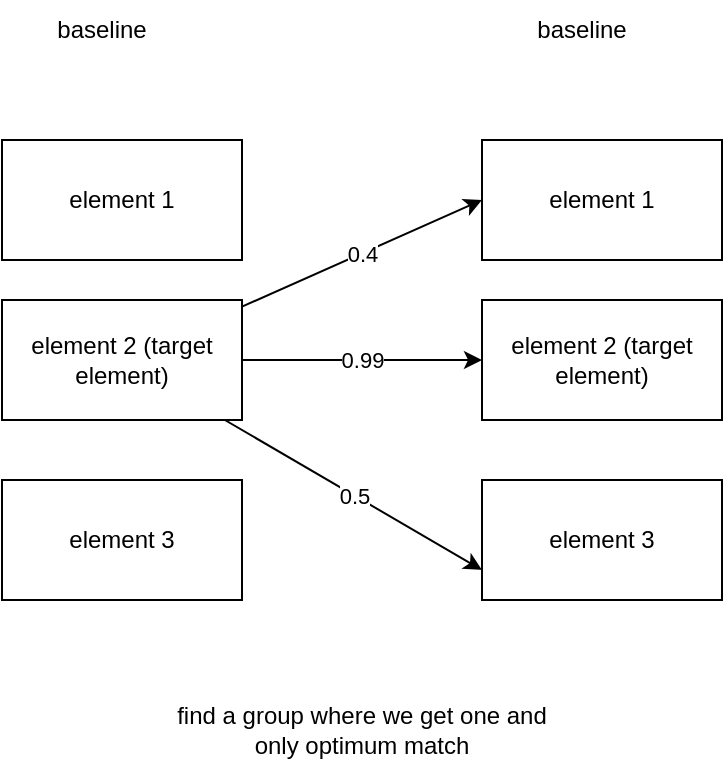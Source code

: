 <mxfile>
    <diagram id="vAWq5sf-e6V7DPrejmnv" name="Ideal Scenario">
        <mxGraphModel dx="1027" dy="472" grid="1" gridSize="10" guides="1" tooltips="1" connect="1" arrows="1" fold="1" page="1" pageScale="1" pageWidth="850" pageHeight="1100" math="0" shadow="0">
            <root>
                <mxCell id="0"/>
                <mxCell id="1" parent="0"/>
                <mxCell id="3" value="element 1" style="rounded=0;whiteSpace=wrap;html=1;" parent="1" vertex="1">
                    <mxGeometry x="50" y="80" width="120" height="60" as="geometry"/>
                </mxCell>
                <mxCell id="12" value="0.99" style="edgeStyle=none;html=1;entryX=0;entryY=0.5;entryDx=0;entryDy=0;" parent="1" source="4" target="8" edge="1">
                    <mxGeometry relative="1" as="geometry"/>
                </mxCell>
                <mxCell id="13" value="0.4" style="edgeStyle=none;html=1;entryX=0;entryY=0.5;entryDx=0;entryDy=0;" parent="1" source="4" target="7" edge="1">
                    <mxGeometry relative="1" as="geometry"/>
                </mxCell>
                <mxCell id="14" value="0.5" style="edgeStyle=none;html=1;entryX=0;entryY=0.75;entryDx=0;entryDy=0;" parent="1" source="4" target="9" edge="1">
                    <mxGeometry relative="1" as="geometry"/>
                </mxCell>
                <mxCell id="4" value="element 2 (target element)" style="rounded=0;whiteSpace=wrap;html=1;" parent="1" vertex="1">
                    <mxGeometry x="50" y="160" width="120" height="60" as="geometry"/>
                </mxCell>
                <mxCell id="5" value="element 3" style="rounded=0;whiteSpace=wrap;html=1;" parent="1" vertex="1">
                    <mxGeometry x="50" y="250" width="120" height="60" as="geometry"/>
                </mxCell>
                <mxCell id="6" value="baseline" style="text;html=1;strokeColor=none;fillColor=none;align=center;verticalAlign=middle;whiteSpace=wrap;rounded=0;" parent="1" vertex="1">
                    <mxGeometry x="70" y="10" width="60" height="30" as="geometry"/>
                </mxCell>
                <mxCell id="7" value="element 1" style="rounded=0;whiteSpace=wrap;html=1;" parent="1" vertex="1">
                    <mxGeometry x="290" y="80" width="120" height="60" as="geometry"/>
                </mxCell>
                <mxCell id="8" value="element 2 (target element)" style="rounded=0;whiteSpace=wrap;html=1;" parent="1" vertex="1">
                    <mxGeometry x="290" y="160" width="120" height="60" as="geometry"/>
                </mxCell>
                <mxCell id="9" value="element 3" style="rounded=0;whiteSpace=wrap;html=1;" parent="1" vertex="1">
                    <mxGeometry x="290" y="250" width="120" height="60" as="geometry"/>
                </mxCell>
                <mxCell id="10" value="baseline" style="text;html=1;strokeColor=none;fillColor=none;align=center;verticalAlign=middle;whiteSpace=wrap;rounded=0;" parent="1" vertex="1">
                    <mxGeometry x="310" y="10" width="60" height="30" as="geometry"/>
                </mxCell>
                <mxCell id="15" value="find a group where we get one and only optimum match" style="text;html=1;strokeColor=none;fillColor=none;align=center;verticalAlign=middle;whiteSpace=wrap;rounded=0;" parent="1" vertex="1">
                    <mxGeometry x="130" y="360" width="200" height="30" as="geometry"/>
                </mxCell>
            </root>
        </mxGraphModel>
    </diagram>
    <diagram id="TMpFhDGqIFmZMKHcXKkz" name="Element need to identifed by neighbor">
        <mxGraphModel dx="1239" dy="472" grid="1" gridSize="10" guides="1" tooltips="1" connect="1" arrows="1" fold="1" page="1" pageScale="1" pageWidth="850" pageHeight="1100" math="0" shadow="0">
            <root>
                <mxCell id="xXfNS2o7ispm-7tHs2Z7-0"/>
                <mxCell id="xXfNS2o7ispm-7tHs2Z7-1" parent="xXfNS2o7ispm-7tHs2Z7-0"/>
                <mxCell id="BFLBw5Vjfws4kJpodu7N-10" value="" style="rounded=0;whiteSpace=wrap;html=1;dashed=1;" parent="xXfNS2o7ispm-7tHs2Z7-1" vertex="1">
                    <mxGeometry x="1750" y="160" width="210" height="280" as="geometry"/>
                </mxCell>
                <mxCell id="BFLBw5Vjfws4kJpodu7N-4" value="" style="rounded=0;whiteSpace=wrap;html=1;dashed=1;" parent="xXfNS2o7ispm-7tHs2Z7-1" vertex="1">
                    <mxGeometry x="1080" y="240" width="210" height="185" as="geometry"/>
                </mxCell>
                <mxCell id="BFLBw5Vjfws4kJpodu7N-3" value="" style="rounded=0;whiteSpace=wrap;html=1;dashed=1;" parent="xXfNS2o7ispm-7tHs2Z7-1" vertex="1">
                    <mxGeometry x="1070" y="150" width="210" height="185" as="geometry"/>
                </mxCell>
                <mxCell id="BFLBw5Vjfws4kJpodu7N-2" value="" style="rounded=0;whiteSpace=wrap;html=1;dashed=1;" parent="xXfNS2o7ispm-7tHs2Z7-1" vertex="1">
                    <mxGeometry x="1050" y="50" width="190" height="185" as="geometry"/>
                </mxCell>
                <mxCell id="BFLBw5Vjfws4kJpodu7N-1" value="0.7" style="edgeStyle=none;html=1;" parent="xXfNS2o7ispm-7tHs2Z7-1" source="BFLBw5Vjfws4kJpodu7N-0" edge="1">
                    <mxGeometry relative="1" as="geometry">
                        <mxPoint x="1060" y="147.5" as="targetPoint"/>
                    </mxGeometry>
                </mxCell>
                <mxCell id="BFLBw5Vjfws4kJpodu7N-5" value="0.7" style="edgeStyle=none;html=1;entryX=0;entryY=0.75;entryDx=0;entryDy=0;" parent="xXfNS2o7ispm-7tHs2Z7-1" source="BFLBw5Vjfws4kJpodu7N-0" target="BFLBw5Vjfws4kJpodu7N-3" edge="1">
                    <mxGeometry relative="1" as="geometry"/>
                </mxCell>
                <mxCell id="BFLBw5Vjfws4kJpodu7N-8" value="0.4" style="edgeStyle=none;html=1;entryX=0;entryY=0.75;entryDx=0;entryDy=0;" parent="xXfNS2o7ispm-7tHs2Z7-1" source="BFLBw5Vjfws4kJpodu7N-0" target="BFLBw5Vjfws4kJpodu7N-4" edge="1">
                    <mxGeometry relative="1" as="geometry"/>
                </mxCell>
                <mxCell id="BFLBw5Vjfws4kJpodu7N-0" value="" style="rounded=0;whiteSpace=wrap;html=1;dashed=1;" parent="xXfNS2o7ispm-7tHs2Z7-1" vertex="1">
                    <mxGeometry x="800" y="55" width="190" height="185" as="geometry"/>
                </mxCell>
                <mxCell id="q1_tsf0scMUC1LLhRAIF-1" value="0.3" style="edgeStyle=none;html=1;exitX=1;exitY=0.5;exitDx=0;exitDy=0;" parent="xXfNS2o7ispm-7tHs2Z7-1" source="q1_tsf0scMUC1LLhRAIF-5" target="q1_tsf0scMUC1LLhRAIF-9" edge="1">
                    <mxGeometry relative="1" as="geometry">
                        <mxPoint x="320" y="190" as="sourcePoint"/>
                        <mxPoint x="400" y="190" as="targetPoint"/>
                    </mxGeometry>
                </mxCell>
                <mxCell id="q1_tsf0scMUC1LLhRAIF-4" value="element 1" style="rounded=0;whiteSpace=wrap;html=1;" parent="xXfNS2o7ispm-7tHs2Z7-1" vertex="1">
                    <mxGeometry x="180" y="80" width="120" height="60" as="geometry"/>
                </mxCell>
                <mxCell id="q1_tsf0scMUC1LLhRAIF-15" value="0.5" style="edgeStyle=none;html=1;" parent="xXfNS2o7ispm-7tHs2Z7-1" source="q1_tsf0scMUC1LLhRAIF-5" edge="1">
                    <mxGeometry relative="1" as="geometry">
                        <mxPoint x="410" y="120" as="targetPoint"/>
                    </mxGeometry>
                </mxCell>
                <mxCell id="q1_tsf0scMUC1LLhRAIF-16" value="0.6" style="edgeStyle=none;html=1;entryX=0;entryY=0.5;entryDx=0;entryDy=0;" parent="xXfNS2o7ispm-7tHs2Z7-1" source="q1_tsf0scMUC1LLhRAIF-5" target="q1_tsf0scMUC1LLhRAIF-10" edge="1">
                    <mxGeometry relative="1" as="geometry"/>
                </mxCell>
                <mxCell id="q1_tsf0scMUC1LLhRAIF-17" value="0.7" style="edgeStyle=none;html=1;entryX=0;entryY=0.5;entryDx=0;entryDy=0;" parent="xXfNS2o7ispm-7tHs2Z7-1" source="q1_tsf0scMUC1LLhRAIF-5" target="q1_tsf0scMUC1LLhRAIF-14" edge="1">
                    <mxGeometry relative="1" as="geometry"/>
                </mxCell>
                <mxCell id="q1_tsf0scMUC1LLhRAIF-5" value="element 2 (target element)" style="rounded=0;whiteSpace=wrap;html=1;" parent="xXfNS2o7ispm-7tHs2Z7-1" vertex="1">
                    <mxGeometry x="180" y="160" width="120" height="60" as="geometry"/>
                </mxCell>
                <mxCell id="q1_tsf0scMUC1LLhRAIF-6" value="element 3" style="rounded=0;whiteSpace=wrap;html=1;" parent="xXfNS2o7ispm-7tHs2Z7-1" vertex="1">
                    <mxGeometry x="180" y="250" width="120" height="60" as="geometry"/>
                </mxCell>
                <mxCell id="q1_tsf0scMUC1LLhRAIF-7" value="baseline" style="text;html=1;strokeColor=none;fillColor=none;align=center;verticalAlign=middle;whiteSpace=wrap;rounded=0;" parent="xXfNS2o7ispm-7tHs2Z7-1" vertex="1">
                    <mxGeometry x="200" y="10" width="60" height="30" as="geometry"/>
                </mxCell>
                <mxCell id="q1_tsf0scMUC1LLhRAIF-8" value="element 1" style="rounded=0;whiteSpace=wrap;html=1;" parent="xXfNS2o7ispm-7tHs2Z7-1" vertex="1">
                    <mxGeometry x="420" y="80" width="120" height="60" as="geometry"/>
                </mxCell>
                <mxCell id="q1_tsf0scMUC1LLhRAIF-9" value="element 2 - modify greatly&amp;nbsp; (target element)" style="rounded=0;whiteSpace=wrap;html=1;" parent="xXfNS2o7ispm-7tHs2Z7-1" vertex="1">
                    <mxGeometry x="420" y="160" width="120" height="60" as="geometry"/>
                </mxCell>
                <mxCell id="q1_tsf0scMUC1LLhRAIF-10" value="element 3" style="rounded=0;whiteSpace=wrap;html=1;" parent="xXfNS2o7ispm-7tHs2Z7-1" vertex="1">
                    <mxGeometry x="420" y="250" width="120" height="60" as="geometry"/>
                </mxCell>
                <mxCell id="q1_tsf0scMUC1LLhRAIF-11" value="baseline" style="text;html=1;strokeColor=none;fillColor=none;align=center;verticalAlign=middle;whiteSpace=wrap;rounded=0;" parent="xXfNS2o7ispm-7tHs2Z7-1" vertex="1">
                    <mxGeometry x="440" y="10" width="60" height="30" as="geometry"/>
                </mxCell>
                <mxCell id="q1_tsf0scMUC1LLhRAIF-12" value="With target element cannot find a good match, and then, we will combine target elements with neraest element and test things out" style="text;html=1;strokeColor=none;fillColor=none;align=center;verticalAlign=middle;whiteSpace=wrap;rounded=0;" parent="xXfNS2o7ispm-7tHs2Z7-1" vertex="1">
                    <mxGeometry x="270" y="450" width="200" height="30" as="geometry"/>
                </mxCell>
                <mxCell id="q1_tsf0scMUC1LLhRAIF-13" value="element 4" style="rounded=0;whiteSpace=wrap;html=1;dashed=1;" parent="xXfNS2o7ispm-7tHs2Z7-1" vertex="1">
                    <mxGeometry x="180" y="345" width="120" height="60" as="geometry"/>
                </mxCell>
                <mxCell id="q1_tsf0scMUC1LLhRAIF-14" value="element 4" style="rounded=0;whiteSpace=wrap;html=1;dashed=1;" parent="xXfNS2o7ispm-7tHs2Z7-1" vertex="1">
                    <mxGeometry x="425" y="345" width="120" height="60" as="geometry"/>
                </mxCell>
                <mxCell id="q1_tsf0scMUC1LLhRAIF-19" value="element 1 (hello)" style="rounded=0;whiteSpace=wrap;html=1;" parent="xXfNS2o7ispm-7tHs2Z7-1" vertex="1">
                    <mxGeometry x="840" y="80" width="120" height="60" as="geometry"/>
                </mxCell>
                <mxCell id="q1_tsf0scMUC1LLhRAIF-23" value="element 2 (target element)" style="rounded=0;whiteSpace=wrap;html=1;" parent="xXfNS2o7ispm-7tHs2Z7-1" vertex="1">
                    <mxGeometry x="840" y="160" width="120" height="60" as="geometry"/>
                </mxCell>
                <mxCell id="q1_tsf0scMUC1LLhRAIF-24" value="element 3 (hello)" style="rounded=0;whiteSpace=wrap;html=1;" parent="xXfNS2o7ispm-7tHs2Z7-1" vertex="1">
                    <mxGeometry x="840" y="250" width="120" height="60" as="geometry"/>
                </mxCell>
                <mxCell id="q1_tsf0scMUC1LLhRAIF-25" value="baseline" style="text;html=1;strokeColor=none;fillColor=none;align=center;verticalAlign=middle;whiteSpace=wrap;rounded=0;" parent="xXfNS2o7ispm-7tHs2Z7-1" vertex="1">
                    <mxGeometry x="860" y="10" width="60" height="30" as="geometry"/>
                </mxCell>
                <mxCell id="q1_tsf0scMUC1LLhRAIF-26" value="element 1 (hello)" style="rounded=0;whiteSpace=wrap;html=1;" parent="xXfNS2o7ispm-7tHs2Z7-1" vertex="1">
                    <mxGeometry x="1080" y="80" width="120" height="60" as="geometry"/>
                </mxCell>
                <mxCell id="q1_tsf0scMUC1LLhRAIF-27" value="element 2 - modify greatly&amp;nbsp; (target element)" style="rounded=0;whiteSpace=wrap;html=1;" parent="xXfNS2o7ispm-7tHs2Z7-1" vertex="1">
                    <mxGeometry x="1080" y="160" width="120" height="60" as="geometry"/>
                </mxCell>
                <mxCell id="q1_tsf0scMUC1LLhRAIF-28" value="element 3 (hello)" style="rounded=0;whiteSpace=wrap;html=1;" parent="xXfNS2o7ispm-7tHs2Z7-1" vertex="1">
                    <mxGeometry x="1080" y="250" width="120" height="60" as="geometry"/>
                </mxCell>
                <mxCell id="q1_tsf0scMUC1LLhRAIF-29" value="baseline" style="text;html=1;strokeColor=none;fillColor=none;align=center;verticalAlign=middle;whiteSpace=wrap;rounded=0;" parent="xXfNS2o7ispm-7tHs2Z7-1" vertex="1">
                    <mxGeometry x="1100" y="10" width="60" height="30" as="geometry"/>
                </mxCell>
                <mxCell id="q1_tsf0scMUC1LLhRAIF-30" value="element 4" style="rounded=0;whiteSpace=wrap;html=1;dashed=1;" parent="xXfNS2o7ispm-7tHs2Z7-1" vertex="1">
                    <mxGeometry x="840" y="345" width="120" height="60" as="geometry"/>
                </mxCell>
                <mxCell id="q1_tsf0scMUC1LLhRAIF-31" value="element 4" style="rounded=0;whiteSpace=wrap;html=1;dashed=1;" parent="xXfNS2o7ispm-7tHs2Z7-1" vertex="1">
                    <mxGeometry x="1085" y="345" width="120" height="60" as="geometry"/>
                </mxCell>
                <mxCell id="BFLBw5Vjfws4kJpodu7N-9" value="Due to similar input, it's tough for us to figure out what to use. because there are two similar input in nearb element. We have to expand to scope futher" style="text;html=1;strokeColor=none;fillColor=none;align=center;verticalAlign=middle;whiteSpace=wrap;rounded=0;" parent="xXfNS2o7ispm-7tHs2Z7-1" vertex="1">
                    <mxGeometry x="910" y="450" width="200" height="30" as="geometry"/>
                </mxCell>
                <mxCell id="BFLBw5Vjfws4kJpodu7N-12" value="" style="rounded=0;whiteSpace=wrap;html=1;dashed=1;" parent="xXfNS2o7ispm-7tHs2Z7-1" vertex="1">
                    <mxGeometry x="1720" y="65" width="190" height="275" as="geometry"/>
                </mxCell>
                <mxCell id="BFLBw5Vjfws4kJpodu7N-14" value="0.7" style="edgeStyle=none;html=1;entryX=0;entryY=0.5;entryDx=0;entryDy=0;" parent="xXfNS2o7ispm-7tHs2Z7-1" source="BFLBw5Vjfws4kJpodu7N-16" target="BFLBw5Vjfws4kJpodu7N-12" edge="1">
                    <mxGeometry relative="1" as="geometry">
                        <mxPoint x="1740" y="303.75" as="targetPoint"/>
                    </mxGeometry>
                </mxCell>
                <mxCell id="BFLBw5Vjfws4kJpodu7N-15" value="0.4" style="edgeStyle=none;html=1;entryX=0;entryY=0.5;entryDx=0;entryDy=0;" parent="xXfNS2o7ispm-7tHs2Z7-1" source="BFLBw5Vjfws4kJpodu7N-16" target="BFLBw5Vjfws4kJpodu7N-24" edge="1">
                    <mxGeometry relative="1" as="geometry"/>
                </mxCell>
                <mxCell id="BFLBw5Vjfws4kJpodu7N-16" value="" style="rounded=0;whiteSpace=wrap;html=1;dashed=1;" parent="xXfNS2o7ispm-7tHs2Z7-1" vertex="1">
                    <mxGeometry x="1470" y="70" width="190" height="280" as="geometry"/>
                </mxCell>
                <mxCell id="BFLBw5Vjfws4kJpodu7N-17" value="element 1 (hello)" style="rounded=0;whiteSpace=wrap;html=1;" parent="xXfNS2o7ispm-7tHs2Z7-1" vertex="1">
                    <mxGeometry x="1510" y="95" width="120" height="60" as="geometry"/>
                </mxCell>
                <mxCell id="BFLBw5Vjfws4kJpodu7N-18" value="element 2 (target element)" style="rounded=0;whiteSpace=wrap;html=1;" parent="xXfNS2o7ispm-7tHs2Z7-1" vertex="1">
                    <mxGeometry x="1510" y="175" width="120" height="60" as="geometry"/>
                </mxCell>
                <mxCell id="BFLBw5Vjfws4kJpodu7N-19" value="element 3 (hello)" style="rounded=0;whiteSpace=wrap;html=1;" parent="xXfNS2o7ispm-7tHs2Z7-1" vertex="1">
                    <mxGeometry x="1510" y="265" width="120" height="60" as="geometry"/>
                </mxCell>
                <mxCell id="BFLBw5Vjfws4kJpodu7N-20" value="element 1 (hello)" style="rounded=0;whiteSpace=wrap;html=1;" parent="xXfNS2o7ispm-7tHs2Z7-1" vertex="1">
                    <mxGeometry x="1750" y="95" width="120" height="60" as="geometry"/>
                </mxCell>
                <mxCell id="BFLBw5Vjfws4kJpodu7N-21" value="element 2 - modify greatly&amp;nbsp; (target element)" style="rounded=0;whiteSpace=wrap;html=1;" parent="xXfNS2o7ispm-7tHs2Z7-1" vertex="1">
                    <mxGeometry x="1750" y="175" width="120" height="60" as="geometry"/>
                </mxCell>
                <mxCell id="BFLBw5Vjfws4kJpodu7N-22" value="element 3 (hello)" style="rounded=0;whiteSpace=wrap;html=1;" parent="xXfNS2o7ispm-7tHs2Z7-1" vertex="1">
                    <mxGeometry x="1750" y="265" width="120" height="60" as="geometry"/>
                </mxCell>
                <mxCell id="BFLBw5Vjfws4kJpodu7N-23" value="element 4" style="rounded=0;whiteSpace=wrap;html=1;dashed=1;" parent="xXfNS2o7ispm-7tHs2Z7-1" vertex="1">
                    <mxGeometry x="1510" y="360" width="120" height="60" as="geometry"/>
                </mxCell>
                <mxCell id="BFLBw5Vjfws4kJpodu7N-24" value="element 4" style="rounded=0;whiteSpace=wrap;html=1;dashed=1;" parent="xXfNS2o7ispm-7tHs2Z7-1" vertex="1">
                    <mxGeometry x="1755" y="360" width="120" height="60" as="geometry"/>
                </mxCell>
                <mxCell id="BFLBw5Vjfws4kJpodu7N-25" value="expanded scope give us a resonable range. Wit that, we will proceed" style="text;html=1;strokeColor=none;fillColor=none;align=center;verticalAlign=middle;whiteSpace=wrap;rounded=0;" parent="xXfNS2o7ispm-7tHs2Z7-1" vertex="1">
                    <mxGeometry x="1580" y="465" width="200" height="30" as="geometry"/>
                </mxCell>
                <mxCell id="BFLBw5Vjfws4kJpodu7N-26" value="challenge: at which point should we sttop??" style="text;html=1;strokeColor=#A50040;fillColor=#d80073;align=center;verticalAlign=middle;whiteSpace=wrap;rounded=0;dashed=1;fontColor=#ffffff;" parent="xXfNS2o7ispm-7tHs2Z7-1" vertex="1">
                    <mxGeometry x="1390" y="535" width="300" height="30" as="geometry"/>
                </mxCell>
                <mxCell id="BFLBw5Vjfws4kJpodu7N-27" value="challenge: what if element 1 or 3 are missing in new tree? How can we identify them?" style="text;html=1;strokeColor=#A50040;fillColor=#d80073;align=center;verticalAlign=middle;whiteSpace=wrap;rounded=0;dashed=1;fontColor=#ffffff;" parent="xXfNS2o7ispm-7tHs2Z7-1" vertex="1">
                    <mxGeometry x="1380" y="590" width="300" height="30" as="geometry"/>
                </mxCell>
                <mxCell id="BFLBw5Vjfws4kJpodu7N-36" value="0.99" style="edgeStyle=none;html=1;" parent="xXfNS2o7ispm-7tHs2Z7-1" source="BFLBw5Vjfws4kJpodu7N-29" target="BFLBw5Vjfws4kJpodu7N-32" edge="1">
                    <mxGeometry relative="1" as="geometry"/>
                </mxCell>
                <mxCell id="BFLBw5Vjfws4kJpodu7N-29" value="element 1 (hello)" style="rounded=0;whiteSpace=wrap;html=1;" parent="xXfNS2o7ispm-7tHs2Z7-1" vertex="1">
                    <mxGeometry x="2260" y="90" width="120" height="60" as="geometry"/>
                </mxCell>
                <mxCell id="BFLBw5Vjfws4kJpodu7N-30" value="element 2 (target element)" style="rounded=0;whiteSpace=wrap;html=1;" parent="xXfNS2o7ispm-7tHs2Z7-1" vertex="1">
                    <mxGeometry x="2260" y="185" width="120" height="60" as="geometry"/>
                </mxCell>
                <mxCell id="BFLBw5Vjfws4kJpodu7N-37" value="0.99" style="edgeStyle=none;html=1;entryX=0;entryY=0.5;entryDx=0;entryDy=0;" parent="xXfNS2o7ispm-7tHs2Z7-1" source="BFLBw5Vjfws4kJpodu7N-31" target="BFLBw5Vjfws4kJpodu7N-34" edge="1">
                    <mxGeometry relative="1" as="geometry"/>
                </mxCell>
                <mxCell id="BFLBw5Vjfws4kJpodu7N-31" value="element 3 (hello)" style="rounded=0;whiteSpace=wrap;html=1;" parent="xXfNS2o7ispm-7tHs2Z7-1" vertex="1">
                    <mxGeometry x="2260" y="275" width="120" height="60" as="geometry"/>
                </mxCell>
                <mxCell id="BFLBw5Vjfws4kJpodu7N-32" value="element 1 (hello)" style="rounded=0;whiteSpace=wrap;html=1;" parent="xXfNS2o7ispm-7tHs2Z7-1" vertex="1">
                    <mxGeometry x="2560" y="85" width="120" height="60" as="geometry"/>
                </mxCell>
                <mxCell id="BFLBw5Vjfws4kJpodu7N-33" value="element 2 - modify greatly&amp;nbsp; (target element)" style="rounded=0;whiteSpace=wrap;html=1;" parent="xXfNS2o7ispm-7tHs2Z7-1" vertex="1">
                    <mxGeometry x="2560" y="180" width="120" height="60" as="geometry"/>
                </mxCell>
                <mxCell id="BFLBw5Vjfws4kJpodu7N-34" value="element 3 (hello)" style="rounded=0;whiteSpace=wrap;html=1;" parent="xXfNS2o7ispm-7tHs2Z7-1" vertex="1">
                    <mxGeometry x="2560" y="270" width="120" height="60" as="geometry"/>
                </mxCell>
                <mxCell id="BFLBw5Vjfws4kJpodu7N-35" value="within the range, get similarity of all elements, rule all out similarity none-target element to get a refined list" style="text;html=1;strokeColor=none;fillColor=none;align=center;verticalAlign=middle;whiteSpace=wrap;rounded=0;" parent="xXfNS2o7ispm-7tHs2Z7-1" vertex="1">
                    <mxGeometry x="2320" y="435" width="200" height="30" as="geometry"/>
                </mxCell>
                <mxCell id="BFLBw5Vjfws4kJpodu7N-44" value="edge case consideration:" style="text;html=1;strokeColor=none;fillColor=none;align=center;verticalAlign=middle;whiteSpace=wrap;rounded=0;" parent="xXfNS2o7ispm-7tHs2Z7-1" vertex="1">
                    <mxGeometry x="2910" y="425" width="200" height="30" as="geometry"/>
                </mxCell>
                <mxCell id="BFLBw5Vjfws4kJpodu7N-45" value="0.99" style="edgeStyle=none;html=1;" parent="xXfNS2o7ispm-7tHs2Z7-1" source="BFLBw5Vjfws4kJpodu7N-46" target="BFLBw5Vjfws4kJpodu7N-50" edge="1">
                    <mxGeometry relative="1" as="geometry"/>
                </mxCell>
                <mxCell id="BFLBw5Vjfws4kJpodu7N-46" value="element 1 (hello)" style="rounded=0;whiteSpace=wrap;html=1;" parent="xXfNS2o7ispm-7tHs2Z7-1" vertex="1">
                    <mxGeometry x="2790" y="5" width="120" height="60" as="geometry"/>
                </mxCell>
                <mxCell id="BFLBw5Vjfws4kJpodu7N-47" value="element 2 (target element)" style="rounded=0;whiteSpace=wrap;html=1;" parent="xXfNS2o7ispm-7tHs2Z7-1" vertex="1">
                    <mxGeometry x="2790" y="177.5" width="120" height="60" as="geometry"/>
                </mxCell>
                <mxCell id="BFLBw5Vjfws4kJpodu7N-48" value="0.99" style="edgeStyle=none;html=1;entryX=0;entryY=0.5;entryDx=0;entryDy=0;" parent="xXfNS2o7ispm-7tHs2Z7-1" source="BFLBw5Vjfws4kJpodu7N-49" target="BFLBw5Vjfws4kJpodu7N-52" edge="1">
                    <mxGeometry relative="1" as="geometry"/>
                </mxCell>
                <mxCell id="BFLBw5Vjfws4kJpodu7N-49" value="element 3 (hello)" style="rounded=0;whiteSpace=wrap;html=1;" parent="xXfNS2o7ispm-7tHs2Z7-1" vertex="1">
                    <mxGeometry x="2790" y="267.5" width="120" height="60" as="geometry"/>
                </mxCell>
                <mxCell id="BFLBw5Vjfws4kJpodu7N-50" value="element 1 (hello)" style="rounded=0;whiteSpace=wrap;html=1;" parent="xXfNS2o7ispm-7tHs2Z7-1" vertex="1">
                    <mxGeometry x="3090" width="120" height="60" as="geometry"/>
                </mxCell>
                <mxCell id="BFLBw5Vjfws4kJpodu7N-51" value="element 2 - modify greatly&amp;nbsp; (target element)" style="rounded=0;whiteSpace=wrap;html=1;" parent="xXfNS2o7ispm-7tHs2Z7-1" vertex="1">
                    <mxGeometry x="3090" y="172.5" width="120" height="60" as="geometry"/>
                </mxCell>
                <mxCell id="BFLBw5Vjfws4kJpodu7N-52" value="element 3 (hello)" style="rounded=0;whiteSpace=wrap;html=1;" parent="xXfNS2o7ispm-7tHs2Z7-1" vertex="1">
                    <mxGeometry x="3090" y="262.5" width="120" height="60" as="geometry"/>
                </mxCell>
                <mxCell id="BFLBw5Vjfws4kJpodu7N-53" value="element 4 (kelly)" style="rounded=0;whiteSpace=wrap;html=1;" parent="xXfNS2o7ispm-7tHs2Z7-1" vertex="1">
                    <mxGeometry x="2780" y="90" width="120" height="60" as="geometry"/>
                </mxCell>
                <mxCell id="BFLBw5Vjfws4kJpodu7N-54" value="element 5 (tim)" style="rounded=0;whiteSpace=wrap;html=1;" parent="xXfNS2o7ispm-7tHs2Z7-1" vertex="1">
                    <mxGeometry x="3090" y="85" width="120" height="60" as="geometry"/>
                </mxCell>
            </root>
        </mxGraphModel>
    </diagram>
    <diagram id="EjiZRw3J2gi2pQs-Zrsz" name="Add neighbor Element in new page">
        <mxGraphModel dx="1239" dy="472" grid="1" gridSize="10" guides="1" tooltips="1" connect="1" arrows="1" fold="1" page="1" pageScale="1" pageWidth="850" pageHeight="1100" math="0" shadow="0">
            <root>
                <mxCell id="M58z4vBvSVD7qxfMuFyl-0"/>
                <mxCell id="M58z4vBvSVD7qxfMuFyl-1" parent="M58z4vBvSVD7qxfMuFyl-0"/>
                <mxCell id="XVKA3P-GIAwSo514_md6-1" value="" style="rounded=0;whiteSpace=wrap;html=1;dashed=1;" parent="M58z4vBvSVD7qxfMuFyl-1" vertex="1">
                    <mxGeometry x="395" y="150" width="190" height="360" as="geometry"/>
                </mxCell>
                <mxCell id="XVKA3P-GIAwSo514_md6-2" style="edgeStyle=none;html=1;entryX=0.026;entryY=0.417;entryDx=0;entryDy=0;entryPerimeter=0;" parent="M58z4vBvSVD7qxfMuFyl-1" source="XVKA3P-GIAwSo514_md6-0" target="XVKA3P-GIAwSo514_md6-1" edge="1">
                    <mxGeometry relative="1" as="geometry"/>
                </mxCell>
                <mxCell id="XVKA3P-GIAwSo514_md6-0" value="" style="rounded=0;whiteSpace=wrap;html=1;dashed=1;" parent="M58z4vBvSVD7qxfMuFyl-1" vertex="1">
                    <mxGeometry x="145" y="55" width="190" height="375" as="geometry"/>
                </mxCell>
                <mxCell id="DGUIjV8Elki4nAOnb_Ka-1" value="element 1" style="rounded=0;whiteSpace=wrap;html=1;" parent="M58z4vBvSVD7qxfMuFyl-1" vertex="1">
                    <mxGeometry x="180" y="80" width="120" height="60" as="geometry"/>
                </mxCell>
                <mxCell id="DGUIjV8Elki4nAOnb_Ka-5" value="element 2 (target element)" style="rounded=0;whiteSpace=wrap;html=1;" parent="M58z4vBvSVD7qxfMuFyl-1" vertex="1">
                    <mxGeometry x="180" y="160" width="120" height="60" as="geometry"/>
                </mxCell>
                <mxCell id="DGUIjV8Elki4nAOnb_Ka-6" value="element 3" style="rounded=0;whiteSpace=wrap;html=1;" parent="M58z4vBvSVD7qxfMuFyl-1" vertex="1">
                    <mxGeometry x="180" y="250" width="120" height="60" as="geometry"/>
                </mxCell>
                <mxCell id="DGUIjV8Elki4nAOnb_Ka-7" value="baseline" style="text;html=1;strokeColor=none;fillColor=none;align=center;verticalAlign=middle;whiteSpace=wrap;rounded=0;" parent="M58z4vBvSVD7qxfMuFyl-1" vertex="1">
                    <mxGeometry x="200" y="10" width="60" height="30" as="geometry"/>
                </mxCell>
                <mxCell id="DGUIjV8Elki4nAOnb_Ka-11" value="new page" style="text;html=1;strokeColor=none;fillColor=none;align=center;verticalAlign=middle;whiteSpace=wrap;rounded=0;" parent="M58z4vBvSVD7qxfMuFyl-1" vertex="1">
                    <mxGeometry x="440" y="10" width="60" height="30" as="geometry"/>
                </mxCell>
                <mxCell id="DGUIjV8Elki4nAOnb_Ka-13" value="element 4" style="rounded=0;whiteSpace=wrap;html=1;dashed=1;" parent="M58z4vBvSVD7qxfMuFyl-1" vertex="1">
                    <mxGeometry x="180" y="345" width="120" height="60" as="geometry"/>
                </mxCell>
                <mxCell id="DGUIjV8Elki4nAOnb_Ka-15" value="element 1" style="rounded=0;whiteSpace=wrap;html=1;" parent="M58z4vBvSVD7qxfMuFyl-1" vertex="1">
                    <mxGeometry x="430" y="80" width="120" height="60" as="geometry"/>
                </mxCell>
                <mxCell id="DGUIjV8Elki4nAOnb_Ka-16" value="element 2 (target element)" style="rounded=0;whiteSpace=wrap;html=1;" parent="M58z4vBvSVD7qxfMuFyl-1" vertex="1">
                    <mxGeometry x="430" y="240" width="120" height="60" as="geometry"/>
                </mxCell>
                <mxCell id="DGUIjV8Elki4nAOnb_Ka-17" value="element 3" style="rounded=0;whiteSpace=wrap;html=1;" parent="M58z4vBvSVD7qxfMuFyl-1" vertex="1">
                    <mxGeometry x="430" y="330" width="120" height="60" as="geometry"/>
                </mxCell>
                <mxCell id="DGUIjV8Elki4nAOnb_Ka-18" value="element 4" style="rounded=0;whiteSpace=wrap;html=1;dashed=1;" parent="M58z4vBvSVD7qxfMuFyl-1" vertex="1">
                    <mxGeometry x="430" y="425" width="120" height="60" as="geometry"/>
                </mxCell>
                <mxCell id="DGUIjV8Elki4nAOnb_Ka-19" value="element 5" style="rounded=0;whiteSpace=wrap;html=1;" parent="M58z4vBvSVD7qxfMuFyl-1" vertex="1">
                    <mxGeometry x="430" y="160" width="120" height="60" as="geometry"/>
                </mxCell>
                <mxCell id="XVKA3P-GIAwSo514_md6-4" value="element 1" style="rounded=0;whiteSpace=wrap;html=1;" parent="M58z4vBvSVD7qxfMuFyl-1" vertex="1">
                    <mxGeometry x="1095" y="105" width="120" height="60" as="geometry"/>
                </mxCell>
                <mxCell id="XVKA3P-GIAwSo514_md6-5" value="element 2 (target element)" style="rounded=0;whiteSpace=wrap;html=1;" parent="M58z4vBvSVD7qxfMuFyl-1" vertex="1">
                    <mxGeometry x="1095" y="185" width="120" height="60" as="geometry"/>
                </mxCell>
                <mxCell id="XVKA3P-GIAwSo514_md6-6" value="element 3" style="rounded=0;whiteSpace=wrap;html=1;" parent="M58z4vBvSVD7qxfMuFyl-1" vertex="1">
                    <mxGeometry x="1095" y="275" width="120" height="60" as="geometry"/>
                </mxCell>
                <mxCell id="XVKA3P-GIAwSo514_md6-7" value="element 4" style="rounded=0;whiteSpace=wrap;html=1;dashed=1;" parent="M58z4vBvSVD7qxfMuFyl-1" vertex="1">
                    <mxGeometry x="1095" y="370" width="120" height="60" as="geometry"/>
                </mxCell>
                <mxCell id="XVKA3P-GIAwSo514_md6-8" value="baseline" style="text;html=1;strokeColor=none;fillColor=none;align=center;verticalAlign=middle;whiteSpace=wrap;rounded=0;" parent="M58z4vBvSVD7qxfMuFyl-1" vertex="1">
                    <mxGeometry x="1155" y="20" width="60" height="30" as="geometry"/>
                </mxCell>
                <mxCell id="XVKA3P-GIAwSo514_md6-10" value="element 2 (target element)" style="rounded=0;whiteSpace=wrap;html=1;" parent="M58z4vBvSVD7qxfMuFyl-1" vertex="1">
                    <mxGeometry x="1465" y="177.5" width="120" height="60" as="geometry"/>
                </mxCell>
                <mxCell id="XVKA3P-GIAwSo514_md6-11" value="element 3" style="rounded=0;whiteSpace=wrap;html=1;" parent="M58z4vBvSVD7qxfMuFyl-1" vertex="1">
                    <mxGeometry x="1465" y="267.5" width="120" height="60" as="geometry"/>
                </mxCell>
                <mxCell id="XVKA3P-GIAwSo514_md6-12" value="element 4" style="rounded=0;whiteSpace=wrap;html=1;dashed=1;" parent="M58z4vBvSVD7qxfMuFyl-1" vertex="1">
                    <mxGeometry x="1465" y="362.5" width="120" height="60" as="geometry"/>
                </mxCell>
                <mxCell id="XVKA3P-GIAwSo514_md6-13" value="element 5" style="rounded=0;whiteSpace=wrap;html=1;" parent="M58z4vBvSVD7qxfMuFyl-1" vertex="1">
                    <mxGeometry x="1465" y="97.5" width="120" height="60" as="geometry"/>
                </mxCell>
                <mxCell id="hh8PxdN2EGC9finwDHj_-0" value="expand scope to the point that is appropriate" style="text;html=1;strokeColor=none;fillColor=none;align=center;verticalAlign=middle;whiteSpace=wrap;rounded=0;" parent="M58z4vBvSVD7qxfMuFyl-1" vertex="1">
                    <mxGeometry x="250" y="580" width="200" height="30" as="geometry"/>
                </mxCell>
                <mxCell id="hh8PxdN2EGC9finwDHj_-1" value="use similarity check to get rid of similar paris" style="text;html=1;strokeColor=none;fillColor=none;align=center;verticalAlign=middle;whiteSpace=wrap;rounded=0;" parent="M58z4vBvSVD7qxfMuFyl-1" vertex="1">
                    <mxGeometry x="1240" y="510" width="200" height="30" as="geometry"/>
                </mxCell>
                <mxCell id="hh8PxdN2EGC9finwDHj_-2" value="element 1" style="rounded=0;whiteSpace=wrap;html=1;" parent="M58z4vBvSVD7qxfMuFyl-1" vertex="1">
                    <mxGeometry x="1950" y="105" width="120" height="60" as="geometry"/>
                </mxCell>
                <mxCell id="hh8PxdN2EGC9finwDHj_-3" value="element 2 (target element)" style="rounded=0;whiteSpace=wrap;html=1;" parent="M58z4vBvSVD7qxfMuFyl-1" vertex="1">
                    <mxGeometry x="1950" y="185" width="120" height="60" as="geometry"/>
                </mxCell>
                <mxCell id="hh8PxdN2EGC9finwDHj_-4" value="element 2 (target element)" style="rounded=0;whiteSpace=wrap;html=1;" parent="M58z4vBvSVD7qxfMuFyl-1" vertex="1">
                    <mxGeometry x="2320" y="177.5" width="120" height="60" as="geometry"/>
                </mxCell>
                <mxCell id="hh8PxdN2EGC9finwDHj_-5" value="element 5" style="rounded=0;whiteSpace=wrap;html=1;" parent="M58z4vBvSVD7qxfMuFyl-1" vertex="1">
                    <mxGeometry x="2320" y="97.5" width="120" height="60" as="geometry"/>
                </mxCell>
                <mxCell id="hh8PxdN2EGC9finwDHj_-6" value="based on the index check, this method is working" style="text;html=1;strokeColor=none;fillColor=none;align=center;verticalAlign=middle;whiteSpace=wrap;rounded=0;" parent="M58z4vBvSVD7qxfMuFyl-1" vertex="1">
                    <mxGeometry x="2125" y="330" width="200" height="30" as="geometry"/>
                </mxCell>
                <mxCell id="hh8PxdN2EGC9finwDHj_-7" value="element 1" style="rounded=0;whiteSpace=wrap;html=1;" parent="M58z4vBvSVD7qxfMuFyl-1" vertex="1">
                    <mxGeometry x="2600" y="115" width="120" height="60" as="geometry"/>
                </mxCell>
                <mxCell id="hh8PxdN2EGC9finwDHj_-8" value="element 2 (target element)" style="rounded=0;whiteSpace=wrap;html=1;" parent="M58z4vBvSVD7qxfMuFyl-1" vertex="1">
                    <mxGeometry x="2600" y="195" width="120" height="60" as="geometry"/>
                </mxCell>
                <mxCell id="hh8PxdN2EGC9finwDHj_-9" value="element 2 (target element)" style="rounded=0;whiteSpace=wrap;html=1;" parent="M58z4vBvSVD7qxfMuFyl-1" vertex="1">
                    <mxGeometry x="2970" y="187.5" width="120" height="60" as="geometry"/>
                </mxCell>
                <mxCell id="hh8PxdN2EGC9finwDHj_-10" value="element 5" style="rounded=0;whiteSpace=wrap;html=1;" parent="M58z4vBvSVD7qxfMuFyl-1" vertex="1">
                    <mxGeometry x="2970" y="107.5" width="120" height="60" as="geometry"/>
                </mxCell>
                <mxCell id="hh8PxdN2EGC9finwDHj_-11" value="when the location is closed to each other, and the meaning and syntax does not make sense. There is little we can do. It's one of the case we have to give up." style="text;html=1;align=center;verticalAlign=middle;whiteSpace=wrap;rounded=0;" parent="M58z4vBvSVD7qxfMuFyl-1" vertex="1">
                    <mxGeometry x="2775" y="300" width="200" height="100" as="geometry"/>
                </mxCell>
                <mxCell id="hh8PxdN2EGC9finwDHj_-12" value="extended scenario - What if index is not the same?" style="text;html=1;strokeColor=#6F0000;fillColor=#a20025;align=center;verticalAlign=middle;whiteSpace=wrap;rounded=0;fontColor=#ffffff;" parent="M58z4vBvSVD7qxfMuFyl-1" vertex="1">
                    <mxGeometry x="2770" y="50" width="200" height="30" as="geometry"/>
                </mxCell>
            </root>
        </mxGraphModel>
    </diagram>
    <diagram id="lKGIAhneWfFzk-wuBCTr" name="Add non-neighbor Element in new page">
        <mxGraphModel dx="1239" dy="1572" grid="1" gridSize="10" guides="1" tooltips="1" connect="1" arrows="1" fold="1" page="1" pageScale="1" pageWidth="850" pageHeight="1100" math="0" shadow="0">
            <root>
                <mxCell id="n69lvujE0PTRM3WjqRuP-0"/>
                <mxCell id="n69lvujE0PTRM3WjqRuP-1" parent="n69lvujE0PTRM3WjqRuP-0"/>
                <mxCell id="2_TCfYf8XNbaHGVU_MSA-0" value="" style="rounded=0;whiteSpace=wrap;html=1;dashed=1;" parent="n69lvujE0PTRM3WjqRuP-1" vertex="1">
                    <mxGeometry x="405" y="55" width="190" height="360" as="geometry"/>
                </mxCell>
                <mxCell id="2_TCfYf8XNbaHGVU_MSA-1" style="edgeStyle=none;html=1;entryX=0.026;entryY=0.417;entryDx=0;entryDy=0;entryPerimeter=0;" parent="n69lvujE0PTRM3WjqRuP-1" source="2_TCfYf8XNbaHGVU_MSA-2" target="2_TCfYf8XNbaHGVU_MSA-0" edge="1">
                    <mxGeometry relative="1" as="geometry"/>
                </mxCell>
                <mxCell id="2_TCfYf8XNbaHGVU_MSA-2" value="" style="rounded=0;whiteSpace=wrap;html=1;dashed=1;" parent="n69lvujE0PTRM3WjqRuP-1" vertex="1">
                    <mxGeometry x="145" y="55" width="190" height="375" as="geometry"/>
                </mxCell>
                <mxCell id="2_TCfYf8XNbaHGVU_MSA-3" value="element 1" style="rounded=0;whiteSpace=wrap;html=1;" parent="n69lvujE0PTRM3WjqRuP-1" vertex="1">
                    <mxGeometry x="180" y="80" width="120" height="60" as="geometry"/>
                </mxCell>
                <mxCell id="2_TCfYf8XNbaHGVU_MSA-4" value="element 2 (target element)" style="rounded=0;whiteSpace=wrap;html=1;" parent="n69lvujE0PTRM3WjqRuP-1" vertex="1">
                    <mxGeometry x="180" y="160" width="120" height="60" as="geometry"/>
                </mxCell>
                <mxCell id="2_TCfYf8XNbaHGVU_MSA-5" value="element 3" style="rounded=0;whiteSpace=wrap;html=1;" parent="n69lvujE0PTRM3WjqRuP-1" vertex="1">
                    <mxGeometry x="180" y="250" width="120" height="60" as="geometry"/>
                </mxCell>
                <mxCell id="2_TCfYf8XNbaHGVU_MSA-6" value="baseline" style="text;html=1;strokeColor=none;fillColor=none;align=center;verticalAlign=middle;whiteSpace=wrap;rounded=0;" parent="n69lvujE0PTRM3WjqRuP-1" vertex="1">
                    <mxGeometry x="200" y="10" width="60" height="30" as="geometry"/>
                </mxCell>
                <mxCell id="2_TCfYf8XNbaHGVU_MSA-7" value="new page" style="text;html=1;strokeColor=none;fillColor=none;align=center;verticalAlign=middle;whiteSpace=wrap;rounded=0;" parent="n69lvujE0PTRM3WjqRuP-1" vertex="1">
                    <mxGeometry x="440" y="10" width="60" height="30" as="geometry"/>
                </mxCell>
                <mxCell id="2_TCfYf8XNbaHGVU_MSA-8" value="element 4" style="rounded=0;whiteSpace=wrap;html=1;dashed=1;" parent="n69lvujE0PTRM3WjqRuP-1" vertex="1">
                    <mxGeometry x="180" y="345" width="120" height="60" as="geometry"/>
                </mxCell>
                <mxCell id="2_TCfYf8XNbaHGVU_MSA-9" value="element 1" style="rounded=0;whiteSpace=wrap;html=1;" parent="n69lvujE0PTRM3WjqRuP-1" vertex="1">
                    <mxGeometry x="430" y="80" width="120" height="60" as="geometry"/>
                </mxCell>
                <mxCell id="2_TCfYf8XNbaHGVU_MSA-10" value="element 2 (target element)" style="rounded=0;whiteSpace=wrap;html=1;" parent="n69lvujE0PTRM3WjqRuP-1" vertex="1">
                    <mxGeometry x="440" y="180" width="120" height="60" as="geometry"/>
                </mxCell>
                <mxCell id="2_TCfYf8XNbaHGVU_MSA-11" value="element 3" style="rounded=0;whiteSpace=wrap;html=1;" parent="n69lvujE0PTRM3WjqRuP-1" vertex="1">
                    <mxGeometry x="440" y="260" width="120" height="60" as="geometry"/>
                </mxCell>
                <mxCell id="2_TCfYf8XNbaHGVU_MSA-12" value="element 4" style="rounded=0;whiteSpace=wrap;html=1;dashed=1;" parent="n69lvujE0PTRM3WjqRuP-1" vertex="1">
                    <mxGeometry x="440" y="430" width="120" height="60" as="geometry"/>
                </mxCell>
                <mxCell id="2_TCfYf8XNbaHGVU_MSA-13" value="element 5" style="rounded=0;whiteSpace=wrap;html=1;" parent="n69lvujE0PTRM3WjqRuP-1" vertex="1">
                    <mxGeometry x="440" y="340" width="120" height="60" as="geometry"/>
                </mxCell>
                <mxCell id="2_TCfYf8XNbaHGVU_MSA-17" value="element 1" style="rounded=0;whiteSpace=wrap;html=1;" parent="n69lvujE0PTRM3WjqRuP-1" vertex="1">
                    <mxGeometry x="970" y="55" width="120" height="60" as="geometry"/>
                </mxCell>
                <mxCell id="2_TCfYf8XNbaHGVU_MSA-18" value="element 2 (target element)" style="rounded=0;whiteSpace=wrap;html=1;" parent="n69lvujE0PTRM3WjqRuP-1" vertex="1">
                    <mxGeometry x="970" y="135" width="120" height="60" as="geometry"/>
                </mxCell>
                <mxCell id="2_TCfYf8XNbaHGVU_MSA-19" value="element 3" style="rounded=0;whiteSpace=wrap;html=1;" parent="n69lvujE0PTRM3WjqRuP-1" vertex="1">
                    <mxGeometry x="970" y="225" width="120" height="60" as="geometry"/>
                </mxCell>
                <mxCell id="2_TCfYf8XNbaHGVU_MSA-20" value="element 4" style="rounded=0;whiteSpace=wrap;html=1;dashed=1;" parent="n69lvujE0PTRM3WjqRuP-1" vertex="1">
                    <mxGeometry x="970" y="320" width="120" height="60" as="geometry"/>
                </mxCell>
                <mxCell id="2_TCfYf8XNbaHGVU_MSA-21" value="element 2 (target element)" style="rounded=0;whiteSpace=wrap;html=1;" parent="n69lvujE0PTRM3WjqRuP-1" vertex="1">
                    <mxGeometry x="1230" y="155" width="120" height="60" as="geometry"/>
                </mxCell>
                <mxCell id="2_TCfYf8XNbaHGVU_MSA-22" value="element 3" style="rounded=0;whiteSpace=wrap;html=1;" parent="n69lvujE0PTRM3WjqRuP-1" vertex="1">
                    <mxGeometry x="1230" y="235" width="120" height="60" as="geometry"/>
                </mxCell>
                <mxCell id="2_TCfYf8XNbaHGVU_MSA-23" value="element 4" style="rounded=0;whiteSpace=wrap;html=1;dashed=1;" parent="n69lvujE0PTRM3WjqRuP-1" vertex="1">
                    <mxGeometry x="1230" y="405" width="120" height="60" as="geometry"/>
                </mxCell>
                <mxCell id="2_TCfYf8XNbaHGVU_MSA-24" value="element 5" style="rounded=0;whiteSpace=wrap;html=1;" parent="n69lvujE0PTRM3WjqRuP-1" vertex="1">
                    <mxGeometry x="1230" y="315" width="120" height="60" as="geometry"/>
                </mxCell>
                <mxCell id="2_TCfYf8XNbaHGVU_MSA-25" value="use similarity check to rule out similar value within pairs" style="text;html=1;strokeColor=none;fillColor=none;align=center;verticalAlign=middle;whiteSpace=wrap;rounded=0;" parent="n69lvujE0PTRM3WjqRuP-1" vertex="1">
                    <mxGeometry x="1070" y="510" width="290" height="30" as="geometry"/>
                </mxCell>
                <mxCell id="2_TCfYf8XNbaHGVU_MSA-26" value="element 1" style="rounded=0;whiteSpace=wrap;html=1;" parent="n69lvujE0PTRM3WjqRuP-1" vertex="1">
                    <mxGeometry x="1640" y="75" width="120" height="60" as="geometry"/>
                </mxCell>
                <mxCell id="2_TCfYf8XNbaHGVU_MSA-27" value="element 2 (target element)" style="rounded=0;whiteSpace=wrap;html=1;" parent="n69lvujE0PTRM3WjqRuP-1" vertex="1">
                    <mxGeometry x="1640" y="155" width="120" height="60" as="geometry"/>
                </mxCell>
                <mxCell id="2_TCfYf8XNbaHGVU_MSA-30" value="element 2 (target element)" style="rounded=0;whiteSpace=wrap;html=1;" parent="n69lvujE0PTRM3WjqRuP-1" vertex="1">
                    <mxGeometry x="1900" y="175" width="120" height="60" as="geometry"/>
                </mxCell>
                <mxCell id="2_TCfYf8XNbaHGVU_MSA-33" value="element 5" style="rounded=0;whiteSpace=wrap;html=1;" parent="n69lvujE0PTRM3WjqRuP-1" vertex="1">
                    <mxGeometry x="1900" y="335" width="120" height="60" as="geometry"/>
                </mxCell>
                <mxCell id="2_TCfYf8XNbaHGVU_MSA-34" value="check outside similarity region. Our goal is to find a region where element 2 is included." style="text;html=1;strokeColor=none;fillColor=none;align=center;verticalAlign=middle;whiteSpace=wrap;rounded=0;" parent="n69lvujE0PTRM3WjqRuP-1" vertex="1">
                    <mxGeometry x="1690" y="480" width="290" height="30" as="geometry"/>
                </mxCell>
                <mxCell id="2_TCfYf8XNbaHGVU_MSA-35" value="element 1" style="rounded=0;whiteSpace=wrap;html=1;" parent="n69lvujE0PTRM3WjqRuP-1" vertex="1">
                    <mxGeometry x="2450" y="-380" width="120" height="60" as="geometry"/>
                </mxCell>
                <mxCell id="2_TCfYf8XNbaHGVU_MSA-36" value="element 2 (target element)" style="rounded=0;whiteSpace=wrap;html=1;" parent="n69lvujE0PTRM3WjqRuP-1" vertex="1">
                    <mxGeometry x="2450" y="-300" width="120" height="60" as="geometry"/>
                </mxCell>
                <mxCell id="2_TCfYf8XNbaHGVU_MSA-37" value="element 2 (target element)" style="rounded=0;whiteSpace=wrap;html=1;" parent="n69lvujE0PTRM3WjqRuP-1" vertex="1">
                    <mxGeometry x="2710" y="-280" width="120" height="60" as="geometry"/>
                </mxCell>
                <mxCell id="2_TCfYf8XNbaHGVU_MSA-38" value="element 5" style="rounded=0;whiteSpace=wrap;html=1;" parent="n69lvujE0PTRM3WjqRuP-1" vertex="1">
                    <mxGeometry x="2710" y="-120" width="120" height="60" as="geometry"/>
                </mxCell>
                <mxCell id="2_TCfYf8XNbaHGVU_MSA-39" value="cannot rule out element 1&amp;nbsp;" style="shape=flexArrow;endArrow=classic;html=1;" parent="n69lvujE0PTRM3WjqRuP-1" edge="1">
                    <mxGeometry width="50" height="50" relative="1" as="geometry">
                        <mxPoint x="1990" y="160" as="sourcePoint"/>
                        <mxPoint x="2480" y="-190" as="targetPoint"/>
                    </mxGeometry>
                </mxCell>
                <mxCell id="2_TCfYf8XNbaHGVU_MSA-41" value="element 2 (target element)" style="rounded=0;whiteSpace=wrap;html=1;fillColor=#60a917;fontColor=#ffffff;strokeColor=#2D7600;" parent="n69lvujE0PTRM3WjqRuP-1" vertex="1">
                    <mxGeometry x="2430" y="530" width="120" height="60" as="geometry"/>
                </mxCell>
                <mxCell id="2_TCfYf8XNbaHGVU_MSA-42" value="element 2 (target element)" style="rounded=0;whiteSpace=wrap;html=1;fillColor=#60a917;fontColor=#ffffff;strokeColor=#2D7600;" parent="n69lvujE0PTRM3WjqRuP-1" vertex="1">
                    <mxGeometry x="2690" y="550" width="120" height="60" as="geometry"/>
                </mxCell>
                <mxCell id="2_TCfYf8XNbaHGVU_MSA-43" value="element 5" style="rounded=0;whiteSpace=wrap;html=1;" parent="n69lvujE0PTRM3WjqRuP-1" vertex="1">
                    <mxGeometry x="2690" y="710" width="120" height="60" as="geometry"/>
                </mxCell>
                <mxCell id="2_TCfYf8XNbaHGVU_MSA-44" value="cannot rule out similarity 1" style="shape=flexArrow;endArrow=classic;html=1;" parent="n69lvujE0PTRM3WjqRuP-1" edge="1">
                    <mxGeometry width="50" height="50" relative="1" as="geometry">
                        <mxPoint x="2000" y="170" as="sourcePoint"/>
                        <mxPoint x="2390" y="535.051" as="targetPoint"/>
                    </mxGeometry>
                </mxCell>
                <mxCell id="2_TCfYf8XNbaHGVU_MSA-45" value="Can rule out element1, based on that, conduct region check to find out element in between 1 and 3&lt;br&gt;" style="text;align=left;verticalAlign=middle;spacingLeft=4;spacingRight=4;overflow=hidden;points=[[0,0.5],[1,0.5]];portConstraint=eastwest;rotatable=0;dashed=1;textDirection=ltr;whiteSpace=wrap;html=1;" parent="n69lvujE0PTRM3WjqRuP-1" vertex="1">
                    <mxGeometry x="2620" y="830" width="260" height="80" as="geometry"/>
                </mxCell>
                <mxCell id="2_TCfYf8XNbaHGVU_MSA-46" value="cannot rule out elment 1, expand region further to identify the region. If no region can be expanded, we are at the dead-end" style="text;align=left;verticalAlign=middle;spacingLeft=4;spacingRight=4;overflow=hidden;points=[[0,0.5],[1,0.5]];portConstraint=eastwest;rotatable=0;dashed=1;textDirection=ltr;whiteSpace=wrap;html=1;fillColor=#a20025;fontColor=#ffffff;strokeColor=#6F0000;" parent="n69lvujE0PTRM3WjqRuP-1" vertex="1">
                    <mxGeometry x="2470" y="-40" width="260" height="80" as="geometry"/>
                </mxCell>
            </root>
        </mxGraphModel>
    </diagram>
    <diagram id="QlQIw1NQbClqm47gFIlo" name="remove neighbor elements">
        <mxGraphModel dx="1239" dy="472" grid="1" gridSize="10" guides="1" tooltips="1" connect="1" arrows="1" fold="1" page="1" pageScale="1" pageWidth="850" pageHeight="1100" math="0" shadow="0">
            <root>
                <mxCell id="2Sp6hkKi1OJlwOUDg1e--0"/>
                <mxCell id="2Sp6hkKi1OJlwOUDg1e--1" parent="2Sp6hkKi1OJlwOUDg1e--0"/>
                <mxCell id="63b2ryISfmoFUpEbFCI0-2" value="" style="rounded=0;whiteSpace=wrap;html=1;dashed=1;strokeColor=default;strokeWidth=7;perimeterSpacing=7;" parent="2Sp6hkKi1OJlwOUDg1e--1" vertex="1">
                    <mxGeometry x="785" y="130" width="185" height="470" as="geometry"/>
                </mxCell>
                <mxCell id="63b2ryISfmoFUpEbFCI0-1" value="" style="rounded=0;whiteSpace=wrap;html=1;dashed=1;strokeColor=none;" parent="2Sp6hkKi1OJlwOUDg1e--1" vertex="1">
                    <mxGeometry x="330" y="125" width="170" height="460" as="geometry"/>
                </mxCell>
                <mxCell id="63b2ryISfmoFUpEbFCI0-0" value="" style="rounded=0;whiteSpace=wrap;html=1;dashed=1;strokeColor=none;" parent="2Sp6hkKi1OJlwOUDg1e--1" vertex="1">
                    <mxGeometry x="100" y="120" width="170" height="460" as="geometry"/>
                </mxCell>
                <mxCell id="i1igDkDnS0xISY_OlKCe-1" value="element 1" style="rounded=0;whiteSpace=wrap;html=1;" parent="2Sp6hkKi1OJlwOUDg1e--1" vertex="1">
                    <mxGeometry x="110" y="230" width="120" height="60" as="geometry"/>
                </mxCell>
                <mxCell id="i1igDkDnS0xISY_OlKCe-5" value="element 2 (target element)" style="rounded=0;whiteSpace=wrap;html=1;" parent="2Sp6hkKi1OJlwOUDg1e--1" vertex="1">
                    <mxGeometry x="110" y="310" width="120" height="60" as="geometry"/>
                </mxCell>
                <mxCell id="i1igDkDnS0xISY_OlKCe-6" value="element 3" style="rounded=0;whiteSpace=wrap;html=1;" parent="2Sp6hkKi1OJlwOUDg1e--1" vertex="1">
                    <mxGeometry x="110" y="400" width="120" height="60" as="geometry"/>
                </mxCell>
                <mxCell id="i1igDkDnS0xISY_OlKCe-7" value="baseline" style="text;html=1;strokeColor=none;fillColor=none;align=center;verticalAlign=middle;whiteSpace=wrap;rounded=0;" parent="2Sp6hkKi1OJlwOUDg1e--1" vertex="1">
                    <mxGeometry x="130" y="70" width="60" height="30" as="geometry"/>
                </mxCell>
                <mxCell id="i1igDkDnS0xISY_OlKCe-9" value="element 2 - modify greatly&amp;nbsp; (target element)" style="rounded=0;whiteSpace=wrap;html=1;" parent="2Sp6hkKi1OJlwOUDg1e--1" vertex="1">
                    <mxGeometry x="350" y="310" width="120" height="60" as="geometry"/>
                </mxCell>
                <mxCell id="i1igDkDnS0xISY_OlKCe-10" value="element 3" style="rounded=0;whiteSpace=wrap;html=1;" parent="2Sp6hkKi1OJlwOUDg1e--1" vertex="1">
                    <mxGeometry x="350" y="400" width="120" height="60" as="geometry"/>
                </mxCell>
                <mxCell id="i1igDkDnS0xISY_OlKCe-11" value="baseline" style="text;html=1;strokeColor=none;fillColor=none;align=center;verticalAlign=middle;whiteSpace=wrap;rounded=0;" parent="2Sp6hkKi1OJlwOUDg1e--1" vertex="1">
                    <mxGeometry x="385" y="70" width="60" height="30" as="geometry"/>
                </mxCell>
                <mxCell id="i1igDkDnS0xISY_OlKCe-12" value="If a neighbor element is remove din the new baseline, similarity identify a region" style="text;html=1;strokeColor=none;fillColor=none;align=center;verticalAlign=middle;whiteSpace=wrap;rounded=0;" parent="2Sp6hkKi1OJlwOUDg1e--1" vertex="1">
                    <mxGeometry x="200" y="600" width="200" height="30" as="geometry"/>
                </mxCell>
                <mxCell id="i1igDkDnS0xISY_OlKCe-13" value="element 4" style="rounded=0;whiteSpace=wrap;html=1;dashed=1;" parent="2Sp6hkKi1OJlwOUDg1e--1" vertex="1">
                    <mxGeometry x="110" y="495" width="120" height="60" as="geometry"/>
                </mxCell>
                <mxCell id="i1igDkDnS0xISY_OlKCe-14" value="element 4" style="rounded=0;whiteSpace=wrap;html=1;dashed=1;" parent="2Sp6hkKi1OJlwOUDg1e--1" vertex="1">
                    <mxGeometry x="355" y="495" width="120" height="60" as="geometry"/>
                </mxCell>
                <mxCell id="i1igDkDnS0xISY_OlKCe-16" value="element 0" style="rounded=0;whiteSpace=wrap;html=1;" parent="2Sp6hkKi1OJlwOUDg1e--1" vertex="1">
                    <mxGeometry x="110" y="150" width="120" height="60" as="geometry"/>
                </mxCell>
                <mxCell id="i1igDkDnS0xISY_OlKCe-17" value="element 0" style="rounded=0;whiteSpace=wrap;html=1;" parent="2Sp6hkKi1OJlwOUDg1e--1" vertex="1">
                    <mxGeometry x="350" y="230" width="120" height="60" as="geometry"/>
                </mxCell>
                <mxCell id="i1igDkDnS0xISY_OlKCe-18" value="element 1" style="rounded=0;whiteSpace=wrap;html=1;" parent="2Sp6hkKi1OJlwOUDg1e--1" vertex="1">
                    <mxGeometry x="810" y="260" width="120" height="60" as="geometry"/>
                </mxCell>
                <mxCell id="i1igDkDnS0xISY_OlKCe-19" value="element 2 (target element)" style="rounded=0;whiteSpace=wrap;html=1;" parent="2Sp6hkKi1OJlwOUDg1e--1" vertex="1">
                    <mxGeometry x="810" y="340" width="120" height="60" as="geometry"/>
                </mxCell>
                <mxCell id="i1igDkDnS0xISY_OlKCe-21" value="baseline" style="text;html=1;strokeColor=none;fillColor=none;align=center;verticalAlign=middle;whiteSpace=wrap;rounded=0;" parent="2Sp6hkKi1OJlwOUDg1e--1" vertex="1">
                    <mxGeometry x="830" y="100" width="60" height="30" as="geometry"/>
                </mxCell>
                <mxCell id="i1igDkDnS0xISY_OlKCe-22" value="element 2 - modify greatly&amp;nbsp; (target element)" style="rounded=0;whiteSpace=wrap;html=1;" parent="2Sp6hkKi1OJlwOUDg1e--1" vertex="1">
                    <mxGeometry x="1050" y="340" width="120" height="60" as="geometry"/>
                </mxCell>
                <mxCell id="i1igDkDnS0xISY_OlKCe-24" value="baseline" style="text;html=1;strokeColor=none;fillColor=none;align=center;verticalAlign=middle;whiteSpace=wrap;rounded=0;" parent="2Sp6hkKi1OJlwOUDg1e--1" vertex="1">
                    <mxGeometry x="1085" y="100" width="60" height="30" as="geometry"/>
                </mxCell>
                <mxCell id="i1igDkDnS0xISY_OlKCe-25" value="In this case, we are able to find element correctly" style="text;html=1;strokeColor=none;fillColor=none;align=center;verticalAlign=middle;whiteSpace=wrap;rounded=0;" parent="2Sp6hkKi1OJlwOUDg1e--1" vertex="1">
                    <mxGeometry x="900" y="630" width="200" height="30" as="geometry"/>
                </mxCell>
            </root>
        </mxGraphModel>
    </diagram>
    <diagram id="FiNB9I2AlKotU-hNsbp7" name="remove+add scenario">
        <mxGraphModel dx="1239" dy="472" grid="1" gridSize="10" guides="1" tooltips="1" connect="1" arrows="1" fold="1" page="1" pageScale="1" pageWidth="850" pageHeight="1100" math="0" shadow="0">
            <root>
                <mxCell id="Nc_89_6OQ4yT7L4empBE-0"/>
                <mxCell id="Nc_89_6OQ4yT7L4empBE-1" parent="Nc_89_6OQ4yT7L4empBE-0"/>
                <mxCell id="AYQCPfb0ucdewtTU-d0H-0" value="" style="rounded=0;whiteSpace=wrap;html=1;dashed=1;strokeColor=none;" parent="Nc_89_6OQ4yT7L4empBE-1" vertex="1">
                    <mxGeometry x="330" y="125" width="170" height="460" as="geometry"/>
                </mxCell>
                <mxCell id="AYQCPfb0ucdewtTU-d0H-1" value="" style="rounded=0;whiteSpace=wrap;html=1;dashed=1;strokeColor=none;" parent="Nc_89_6OQ4yT7L4empBE-1" vertex="1">
                    <mxGeometry x="100" y="120" width="170" height="460" as="geometry"/>
                </mxCell>
                <mxCell id="AYQCPfb0ucdewtTU-d0H-2" value="element 1" style="rounded=0;whiteSpace=wrap;html=1;" parent="Nc_89_6OQ4yT7L4empBE-1" vertex="1">
                    <mxGeometry x="110" y="230" width="120" height="60" as="geometry"/>
                </mxCell>
                <mxCell id="AYQCPfb0ucdewtTU-d0H-3" value="element 2 (target element)" style="rounded=0;whiteSpace=wrap;html=1;" parent="Nc_89_6OQ4yT7L4empBE-1" vertex="1">
                    <mxGeometry x="110" y="310" width="120" height="60" as="geometry"/>
                </mxCell>
                <mxCell id="AYQCPfb0ucdewtTU-d0H-4" value="element 3" style="rounded=0;whiteSpace=wrap;html=1;" parent="Nc_89_6OQ4yT7L4empBE-1" vertex="1">
                    <mxGeometry x="110" y="400" width="120" height="60" as="geometry"/>
                </mxCell>
                <mxCell id="AYQCPfb0ucdewtTU-d0H-5" value="baseline" style="text;html=1;strokeColor=none;fillColor=none;align=center;verticalAlign=middle;whiteSpace=wrap;rounded=0;" parent="Nc_89_6OQ4yT7L4empBE-1" vertex="1">
                    <mxGeometry x="130" y="70" width="60" height="30" as="geometry"/>
                </mxCell>
                <mxCell id="AYQCPfb0ucdewtTU-d0H-6" value="element 2 - modify greatly&amp;nbsp; (target element)" style="rounded=0;whiteSpace=wrap;html=1;" parent="Nc_89_6OQ4yT7L4empBE-1" vertex="1">
                    <mxGeometry x="350" y="310" width="120" height="60" as="geometry"/>
                </mxCell>
                <mxCell id="AYQCPfb0ucdewtTU-d0H-7" value="element 3" style="rounded=0;whiteSpace=wrap;html=1;" parent="Nc_89_6OQ4yT7L4empBE-1" vertex="1">
                    <mxGeometry x="350" y="400" width="120" height="60" as="geometry"/>
                </mxCell>
                <mxCell id="AYQCPfb0ucdewtTU-d0H-8" value="baseline" style="text;html=1;strokeColor=none;fillColor=none;align=center;verticalAlign=middle;whiteSpace=wrap;rounded=0;" parent="Nc_89_6OQ4yT7L4empBE-1" vertex="1">
                    <mxGeometry x="385" y="70" width="60" height="30" as="geometry"/>
                </mxCell>
                <mxCell id="AYQCPfb0ucdewtTU-d0H-9" value="If a neighbor element is remove din the new baseline, similarity identify a region" style="text;html=1;strokeColor=none;fillColor=none;align=center;verticalAlign=middle;whiteSpace=wrap;rounded=0;" parent="Nc_89_6OQ4yT7L4empBE-1" vertex="1">
                    <mxGeometry x="200" y="600" width="200" height="30" as="geometry"/>
                </mxCell>
                <mxCell id="AYQCPfb0ucdewtTU-d0H-10" value="element 4" style="rounded=0;whiteSpace=wrap;html=1;dashed=1;" parent="Nc_89_6OQ4yT7L4empBE-1" vertex="1">
                    <mxGeometry x="110" y="495" width="120" height="60" as="geometry"/>
                </mxCell>
                <mxCell id="AYQCPfb0ucdewtTU-d0H-11" value="element 4" style="rounded=0;whiteSpace=wrap;html=1;dashed=1;" parent="Nc_89_6OQ4yT7L4empBE-1" vertex="1">
                    <mxGeometry x="355" y="495" width="120" height="60" as="geometry"/>
                </mxCell>
                <mxCell id="AYQCPfb0ucdewtTU-d0H-12" value="element 0" style="rounded=0;whiteSpace=wrap;html=1;" parent="Nc_89_6OQ4yT7L4empBE-1" vertex="1">
                    <mxGeometry x="110" y="150" width="120" height="60" as="geometry"/>
                </mxCell>
                <mxCell id="AYQCPfb0ucdewtTU-d0H-13" value="element 0" style="rounded=0;whiteSpace=wrap;html=1;" parent="Nc_89_6OQ4yT7L4empBE-1" vertex="1">
                    <mxGeometry x="350" y="160" width="120" height="60" as="geometry"/>
                </mxCell>
                <mxCell id="AYQCPfb0ucdewtTU-d0H-14" value="element 5" style="rounded=0;whiteSpace=wrap;html=1;" parent="Nc_89_6OQ4yT7L4empBE-1" vertex="1">
                    <mxGeometry x="350" y="230" width="120" height="60" as="geometry"/>
                </mxCell>
            </root>
        </mxGraphModel>
    </diagram>
    <diagram id="7OV4ebDcVRi9MzpLf1lU" name="missing layer">
        <mxGraphModel dx="2603" dy="674" grid="1" gridSize="10" guides="1" tooltips="1" connect="1" arrows="1" fold="1" page="1" pageScale="1" pageWidth="850" pageHeight="1100" math="0" shadow="0">
            <root>
                <mxCell id="BHx1yblLmXntVQLwUfAv-0"/>
                <mxCell id="BHx1yblLmXntVQLwUfAv-1" parent="BHx1yblLmXntVQLwUfAv-0"/>
                <mxCell id="dpft6NPxGcrS7hfI33ui-2" style="edgeStyle=none;html=1;entryX=0.75;entryY=0;entryDx=0;entryDy=0;" parent="BHx1yblLmXntVQLwUfAv-1" source="BHx1yblLmXntVQLwUfAv-2" target="dpft6NPxGcrS7hfI33ui-0" edge="1">
                    <mxGeometry relative="1" as="geometry"/>
                </mxCell>
                <mxCell id="dpft6NPxGcrS7hfI33ui-3" style="edgeStyle=none;html=1;entryX=0.5;entryY=0;entryDx=0;entryDy=0;" parent="BHx1yblLmXntVQLwUfAv-1" source="BHx1yblLmXntVQLwUfAv-2" target="dpft6NPxGcrS7hfI33ui-1" edge="1">
                    <mxGeometry relative="1" as="geometry"/>
                </mxCell>
                <mxCell id="BHx1yblLmXntVQLwUfAv-2" value="list" style="rounded=0;whiteSpace=wrap;html=1;strokeColor=default;strokeWidth=1;" parent="BHx1yblLmXntVQLwUfAv-1" vertex="1">
                    <mxGeometry x="211" y="70" width="120" height="60" as="geometry"/>
                </mxCell>
                <mxCell id="dpft6NPxGcrS7hfI33ui-5" value="" style="edgeStyle=none;html=1;" parent="BHx1yblLmXntVQLwUfAv-1" source="dpft6NPxGcrS7hfI33ui-0" target="dpft6NPxGcrS7hfI33ui-4" edge="1">
                    <mxGeometry relative="1" as="geometry"/>
                </mxCell>
                <mxCell id="dpft6NPxGcrS7hfI33ui-6" value="" style="edgeStyle=none;html=1;" parent="BHx1yblLmXntVQLwUfAv-1" source="dpft6NPxGcrS7hfI33ui-0" target="dpft6NPxGcrS7hfI33ui-4" edge="1">
                    <mxGeometry relative="1" as="geometry"/>
                </mxCell>
                <mxCell id="dpft6NPxGcrS7hfI33ui-8" style="edgeStyle=none;html=1;entryX=0.5;entryY=0;entryDx=0;entryDy=0;" parent="BHx1yblLmXntVQLwUfAv-1" source="dpft6NPxGcrS7hfI33ui-0" target="dpft6NPxGcrS7hfI33ui-7" edge="1">
                    <mxGeometry relative="1" as="geometry"/>
                </mxCell>
                <mxCell id="dpft6NPxGcrS7hfI33ui-0" value="list 1" style="rounded=0;whiteSpace=wrap;html=1;strokeColor=default;strokeWidth=1;" parent="BHx1yblLmXntVQLwUfAv-1" vertex="1">
                    <mxGeometry x="130" y="200" width="120" height="60" as="geometry"/>
                </mxCell>
                <mxCell id="dpft6NPxGcrS7hfI33ui-1" value="litem 1" style="rounded=0;whiteSpace=wrap;html=1;strokeColor=default;strokeWidth=1;" parent="BHx1yblLmXntVQLwUfAv-1" vertex="1">
                    <mxGeometry x="320" y="200" width="120" height="60" as="geometry"/>
                </mxCell>
                <mxCell id="dpft6NPxGcrS7hfI33ui-10" style="edgeStyle=none;html=1;entryX=0.5;entryY=0;entryDx=0;entryDy=0;" parent="BHx1yblLmXntVQLwUfAv-1" source="dpft6NPxGcrS7hfI33ui-4" target="dpft6NPxGcrS7hfI33ui-9" edge="1">
                    <mxGeometry relative="1" as="geometry"/>
                </mxCell>
                <mxCell id="dpft6NPxGcrS7hfI33ui-12" style="edgeStyle=none;html=1;entryX=0.5;entryY=0;entryDx=0;entryDy=0;" parent="BHx1yblLmXntVQLwUfAv-1" source="dpft6NPxGcrS7hfI33ui-4" target="dpft6NPxGcrS7hfI33ui-11" edge="1">
                    <mxGeometry relative="1" as="geometry"/>
                </mxCell>
                <mxCell id="dpft6NPxGcrS7hfI33ui-4" value="list 2" style="rounded=0;whiteSpace=wrap;html=1;strokeColor=#2D7600;strokeWidth=1;fillColor=#60a917;fontColor=#ffffff;" parent="BHx1yblLmXntVQLwUfAv-1" vertex="1">
                    <mxGeometry x="80" y="320" width="120" height="60" as="geometry"/>
                </mxCell>
                <mxCell id="dpft6NPxGcrS7hfI33ui-7" value="item 2" style="rounded=0;whiteSpace=wrap;html=1;strokeColor=default;strokeWidth=1;" parent="BHx1yblLmXntVQLwUfAv-1" vertex="1">
                    <mxGeometry x="230" y="320" width="120" height="60" as="geometry"/>
                </mxCell>
                <mxCell id="dpft6NPxGcrS7hfI33ui-9" value="item 3" style="rounded=0;whiteSpace=wrap;html=1;strokeColor=default;strokeWidth=1;" parent="BHx1yblLmXntVQLwUfAv-1" vertex="1">
                    <mxGeometry x="-20" y="440" width="120" height="60" as="geometry"/>
                </mxCell>
                <mxCell id="dpft6NPxGcrS7hfI33ui-11" value="item 4" style="rounded=0;whiteSpace=wrap;html=1;strokeColor=default;strokeWidth=1;" parent="BHx1yblLmXntVQLwUfAv-1" vertex="1">
                    <mxGeometry x="140" y="440" width="120" height="60" as="geometry"/>
                </mxCell>
                <mxCell id="dpft6NPxGcrS7hfI33ui-14" style="edgeStyle=none;html=1;entryX=0.5;entryY=0;entryDx=0;entryDy=0;" parent="BHx1yblLmXntVQLwUfAv-1" source="dpft6NPxGcrS7hfI33ui-15" target="dpft6NPxGcrS7hfI33ui-20" edge="1">
                    <mxGeometry relative="1" as="geometry"/>
                </mxCell>
                <mxCell id="dpft6NPxGcrS7hfI33ui-15" value="list" style="rounded=0;whiteSpace=wrap;html=1;strokeColor=default;strokeWidth=1;" parent="BHx1yblLmXntVQLwUfAv-1" vertex="1">
                    <mxGeometry x="830" y="70" width="120" height="60" as="geometry"/>
                </mxCell>
                <mxCell id="dpft6NPxGcrS7hfI33ui-17" value="" style="edgeStyle=none;html=1;" parent="BHx1yblLmXntVQLwUfAv-1" source="dpft6NPxGcrS7hfI33ui-15" target="dpft6NPxGcrS7hfI33ui-23" edge="1">
                    <mxGeometry relative="1" as="geometry">
                        <mxPoint x="797.5" y="260" as="sourcePoint"/>
                    </mxGeometry>
                </mxCell>
                <mxCell id="dpft6NPxGcrS7hfI33ui-18" style="edgeStyle=none;html=1;entryX=0.5;entryY=0;entryDx=0;entryDy=0;exitX=0.5;exitY=1;exitDx=0;exitDy=0;" parent="BHx1yblLmXntVQLwUfAv-1" source="dpft6NPxGcrS7hfI33ui-15" target="dpft6NPxGcrS7hfI33ui-24" edge="1">
                    <mxGeometry relative="1" as="geometry">
                        <mxPoint x="843.333" y="260" as="sourcePoint"/>
                    </mxGeometry>
                </mxCell>
                <mxCell id="dpft6NPxGcrS7hfI33ui-20" value="Item 1" style="rounded=0;whiteSpace=wrap;html=1;strokeColor=default;strokeWidth=1;" parent="BHx1yblLmXntVQLwUfAv-1" vertex="1">
                    <mxGeometry x="1070" y="230" width="120" height="60" as="geometry"/>
                </mxCell>
                <mxCell id="dpft6NPxGcrS7hfI33ui-21" style="edgeStyle=none;html=1;entryX=0.5;entryY=0;entryDx=0;entryDy=0;" parent="BHx1yblLmXntVQLwUfAv-1" source="dpft6NPxGcrS7hfI33ui-23" target="dpft6NPxGcrS7hfI33ui-25" edge="1">
                    <mxGeometry relative="1" as="geometry"/>
                </mxCell>
                <mxCell id="dpft6NPxGcrS7hfI33ui-22" style="edgeStyle=none;html=1;entryX=0.5;entryY=0;entryDx=0;entryDy=0;" parent="BHx1yblLmXntVQLwUfAv-1" source="dpft6NPxGcrS7hfI33ui-23" target="dpft6NPxGcrS7hfI33ui-26" edge="1">
                    <mxGeometry relative="1" as="geometry"/>
                </mxCell>
                <mxCell id="dpft6NPxGcrS7hfI33ui-23" value="list 2" style="rounded=0;whiteSpace=wrap;html=1;strokeColor=#2D7600;strokeWidth=1;fillColor=#60a917;fontColor=#ffffff;" parent="BHx1yblLmXntVQLwUfAv-1" vertex="1">
                    <mxGeometry x="650" y="210" width="120" height="60" as="geometry"/>
                </mxCell>
                <mxCell id="dpft6NPxGcrS7hfI33ui-24" value="item 2" style="rounded=0;whiteSpace=wrap;html=1;strokeColor=default;strokeWidth=1;" parent="BHx1yblLmXntVQLwUfAv-1" vertex="1">
                    <mxGeometry x="870" y="220" width="120" height="60" as="geometry"/>
                </mxCell>
                <mxCell id="dpft6NPxGcrS7hfI33ui-25" value="item 3" style="rounded=0;whiteSpace=wrap;html=1;strokeColor=default;strokeWidth=1;" parent="BHx1yblLmXntVQLwUfAv-1" vertex="1">
                    <mxGeometry x="490" y="340" width="120" height="60" as="geometry"/>
                </mxCell>
                <mxCell id="dpft6NPxGcrS7hfI33ui-26" value="item 4" style="rounded=0;whiteSpace=wrap;html=1;strokeColor=default;strokeWidth=1;" parent="BHx1yblLmXntVQLwUfAv-1" vertex="1">
                    <mxGeometry x="660" y="340" width="120" height="60" as="geometry"/>
                </mxCell>
                <mxCell id="oYkYmRllfNJLqbhqeR2i-14" style="edgeStyle=none;html=1;entryX=0.75;entryY=0;entryDx=0;entryDy=0;" parent="BHx1yblLmXntVQLwUfAv-1" source="oYkYmRllfNJLqbhqeR2i-16" target="oYkYmRllfNJLqbhqeR2i-20" edge="1">
                    <mxGeometry relative="1" as="geometry"/>
                </mxCell>
                <mxCell id="oYkYmRllfNJLqbhqeR2i-15" style="edgeStyle=none;html=1;entryX=0.5;entryY=0;entryDx=0;entryDy=0;" parent="BHx1yblLmXntVQLwUfAv-1" source="oYkYmRllfNJLqbhqeR2i-16" target="oYkYmRllfNJLqbhqeR2i-21" edge="1">
                    <mxGeometry relative="1" as="geometry"/>
                </mxCell>
                <mxCell id="oYkYmRllfNJLqbhqeR2i-16" value="list" style="rounded=0;whiteSpace=wrap;html=1;strokeColor=default;strokeWidth=1;" parent="BHx1yblLmXntVQLwUfAv-1" vertex="1">
                    <mxGeometry x="-170" y="840" width="120" height="60" as="geometry"/>
                </mxCell>
                <mxCell id="oYkYmRllfNJLqbhqeR2i-17" value="" style="edgeStyle=none;html=1;" parent="BHx1yblLmXntVQLwUfAv-1" source="oYkYmRllfNJLqbhqeR2i-20" target="oYkYmRllfNJLqbhqeR2i-24" edge="1">
                    <mxGeometry relative="1" as="geometry"/>
                </mxCell>
                <mxCell id="oYkYmRllfNJLqbhqeR2i-18" value="" style="edgeStyle=none;html=1;" parent="BHx1yblLmXntVQLwUfAv-1" source="oYkYmRllfNJLqbhqeR2i-20" target="oYkYmRllfNJLqbhqeR2i-24" edge="1">
                    <mxGeometry relative="1" as="geometry"/>
                </mxCell>
                <mxCell id="oYkYmRllfNJLqbhqeR2i-19" style="edgeStyle=none;html=1;entryX=0.5;entryY=0;entryDx=0;entryDy=0;" parent="BHx1yblLmXntVQLwUfAv-1" source="oYkYmRllfNJLqbhqeR2i-20" target="oYkYmRllfNJLqbhqeR2i-25" edge="1">
                    <mxGeometry relative="1" as="geometry"/>
                </mxCell>
                <mxCell id="oYkYmRllfNJLqbhqeR2i-20" value="list 1" style="rounded=0;whiteSpace=wrap;html=1;strokeColor=default;strokeWidth=1;" parent="BHx1yblLmXntVQLwUfAv-1" vertex="1">
                    <mxGeometry x="-250" y="970" width="120" height="60" as="geometry"/>
                </mxCell>
                <mxCell id="oYkYmRllfNJLqbhqeR2i-33" style="edgeStyle=none;html=1;" parent="BHx1yblLmXntVQLwUfAv-1" source="oYkYmRllfNJLqbhqeR2i-21" target="oYkYmRllfNJLqbhqeR2i-30" edge="1">
                    <mxGeometry relative="1" as="geometry"/>
                </mxCell>
                <mxCell id="oYkYmRllfNJLqbhqeR2i-34" style="edgeStyle=none;html=1;entryX=0.5;entryY=0;entryDx=0;entryDy=0;" parent="BHx1yblLmXntVQLwUfAv-1" source="oYkYmRllfNJLqbhqeR2i-21" target="oYkYmRllfNJLqbhqeR2i-35" edge="1">
                    <mxGeometry relative="1" as="geometry">
                        <mxPoint x="380" y="1110" as="targetPoint"/>
                    </mxGeometry>
                </mxCell>
                <mxCell id="oYkYmRllfNJLqbhqeR2i-21" value="list 3" style="rounded=0;whiteSpace=wrap;html=1;strokeColor=default;strokeWidth=1;" parent="BHx1yblLmXntVQLwUfAv-1" vertex="1">
                    <mxGeometry x="50" y="980" width="120" height="60" as="geometry"/>
                </mxCell>
                <mxCell id="oYkYmRllfNJLqbhqeR2i-22" style="edgeStyle=none;html=1;entryX=0.5;entryY=0;entryDx=0;entryDy=0;" parent="BHx1yblLmXntVQLwUfAv-1" source="oYkYmRllfNJLqbhqeR2i-24" target="oYkYmRllfNJLqbhqeR2i-26" edge="1">
                    <mxGeometry relative="1" as="geometry"/>
                </mxCell>
                <mxCell id="oYkYmRllfNJLqbhqeR2i-23" style="edgeStyle=none;html=1;entryX=0.5;entryY=0;entryDx=0;entryDy=0;" parent="BHx1yblLmXntVQLwUfAv-1" source="oYkYmRllfNJLqbhqeR2i-24" target="oYkYmRllfNJLqbhqeR2i-27" edge="1">
                    <mxGeometry relative="1" as="geometry"/>
                </mxCell>
                <mxCell id="oYkYmRllfNJLqbhqeR2i-24" value="list 2" style="rounded=0;whiteSpace=wrap;html=1;strokeColor=#2D7600;strokeWidth=1;fillColor=#60a917;fontColor=#ffffff;" parent="BHx1yblLmXntVQLwUfAv-1" vertex="1">
                    <mxGeometry x="-300" y="1090" width="120" height="60" as="geometry"/>
                </mxCell>
                <mxCell id="oYkYmRllfNJLqbhqeR2i-25" value="item 2" style="rounded=0;whiteSpace=wrap;html=1;strokeColor=default;strokeWidth=1;" parent="BHx1yblLmXntVQLwUfAv-1" vertex="1">
                    <mxGeometry x="-150" y="1090" width="120" height="60" as="geometry"/>
                </mxCell>
                <mxCell id="oYkYmRllfNJLqbhqeR2i-26" value="item 3" style="rounded=0;whiteSpace=wrap;html=1;strokeColor=default;strokeWidth=1;" parent="BHx1yblLmXntVQLwUfAv-1" vertex="1">
                    <mxGeometry x="-400" y="1210" width="120" height="60" as="geometry"/>
                </mxCell>
                <mxCell id="oYkYmRllfNJLqbhqeR2i-27" value="item 4" style="rounded=0;whiteSpace=wrap;html=1;strokeColor=default;strokeWidth=1;" parent="BHx1yblLmXntVQLwUfAv-1" vertex="1">
                    <mxGeometry x="-240" y="1210" width="120" height="60" as="geometry"/>
                </mxCell>
                <mxCell id="oYkYmRllfNJLqbhqeR2i-28" style="edgeStyle=none;html=1;entryX=0.5;entryY=0;entryDx=0;entryDy=0;" parent="BHx1yblLmXntVQLwUfAv-1" source="oYkYmRllfNJLqbhqeR2i-30" target="oYkYmRllfNJLqbhqeR2i-31" edge="1">
                    <mxGeometry relative="1" as="geometry"/>
                </mxCell>
                <mxCell id="oYkYmRllfNJLqbhqeR2i-29" style="edgeStyle=none;html=1;entryX=0.5;entryY=0;entryDx=0;entryDy=0;" parent="BHx1yblLmXntVQLwUfAv-1" source="oYkYmRllfNJLqbhqeR2i-30" target="oYkYmRllfNJLqbhqeR2i-32" edge="1">
                    <mxGeometry relative="1" as="geometry"/>
                </mxCell>
                <mxCell id="oYkYmRllfNJLqbhqeR2i-30" value="list 2" style="rounded=0;whiteSpace=wrap;html=1;strokeColor=#2D7600;strokeWidth=1;fillColor=#60a917;fontColor=#ffffff;" parent="BHx1yblLmXntVQLwUfAv-1" vertex="1">
                    <mxGeometry x="80" y="1120" width="120" height="60" as="geometry"/>
                </mxCell>
                <mxCell id="oYkYmRllfNJLqbhqeR2i-31" value="item 3" style="rounded=0;whiteSpace=wrap;html=1;strokeColor=default;strokeWidth=1;" parent="BHx1yblLmXntVQLwUfAv-1" vertex="1">
                    <mxGeometry x="-20" y="1240" width="120" height="60" as="geometry"/>
                </mxCell>
                <mxCell id="oYkYmRllfNJLqbhqeR2i-32" value="item 4" style="rounded=0;whiteSpace=wrap;html=1;strokeColor=default;strokeWidth=1;" parent="BHx1yblLmXntVQLwUfAv-1" vertex="1">
                    <mxGeometry x="140" y="1240" width="120" height="60" as="geometry"/>
                </mxCell>
                <mxCell id="oYkYmRllfNJLqbhqeR2i-35" value="item 3" style="rounded=0;whiteSpace=wrap;html=1;strokeColor=default;strokeWidth=1;" parent="BHx1yblLmXntVQLwUfAv-1" vertex="1">
                    <mxGeometry x="280" y="1110" width="120" height="60" as="geometry"/>
                </mxCell>
                <mxCell id="oYkYmRllfNJLqbhqeR2i-37" style="edgeStyle=none;html=1;entryX=0.5;entryY=0;entryDx=0;entryDy=0;" parent="BHx1yblLmXntVQLwUfAv-1" source="oYkYmRllfNJLqbhqeR2i-38" target="oYkYmRllfNJLqbhqeR2i-45" edge="1">
                    <mxGeometry relative="1" as="geometry"/>
                </mxCell>
                <mxCell id="oYkYmRllfNJLqbhqeR2i-38" value="list" style="rounded=0;whiteSpace=wrap;html=1;strokeColor=default;strokeWidth=1;" parent="BHx1yblLmXntVQLwUfAv-1" vertex="1">
                    <mxGeometry x="690" y="840" width="120" height="60" as="geometry"/>
                </mxCell>
                <mxCell id="oYkYmRllfNJLqbhqeR2i-40" value="" style="edgeStyle=none;html=1;exitX=0.25;exitY=1;exitDx=0;exitDy=0;" parent="BHx1yblLmXntVQLwUfAv-1" source="oYkYmRllfNJLqbhqeR2i-38" target="oYkYmRllfNJLqbhqeR2i-48" edge="1">
                    <mxGeometry relative="1" as="geometry">
                        <mxPoint x="657.5" y="1030" as="sourcePoint"/>
                    </mxGeometry>
                </mxCell>
                <mxCell id="oYkYmRllfNJLqbhqeR2i-41" style="edgeStyle=none;html=1;entryX=0.5;entryY=0;entryDx=0;entryDy=0;exitX=0.5;exitY=1;exitDx=0;exitDy=0;" parent="BHx1yblLmXntVQLwUfAv-1" source="oYkYmRllfNJLqbhqeR2i-38" target="oYkYmRllfNJLqbhqeR2i-49" edge="1">
                    <mxGeometry relative="1" as="geometry">
                        <mxPoint x="703.333" y="1030" as="sourcePoint"/>
                    </mxGeometry>
                </mxCell>
                <mxCell id="oYkYmRllfNJLqbhqeR2i-43" style="edgeStyle=none;html=1;" parent="BHx1yblLmXntVQLwUfAv-1" source="oYkYmRllfNJLqbhqeR2i-45" target="oYkYmRllfNJLqbhqeR2i-54" edge="1">
                    <mxGeometry relative="1" as="geometry"/>
                </mxCell>
                <mxCell id="oYkYmRllfNJLqbhqeR2i-44" style="edgeStyle=none;html=1;entryX=0.5;entryY=0;entryDx=0;entryDy=0;" parent="BHx1yblLmXntVQLwUfAv-1" source="oYkYmRllfNJLqbhqeR2i-45" target="oYkYmRllfNJLqbhqeR2i-57" edge="1">
                    <mxGeometry relative="1" as="geometry">
                        <mxPoint x="1240" y="1110" as="targetPoint"/>
                    </mxGeometry>
                </mxCell>
                <mxCell id="oYkYmRllfNJLqbhqeR2i-45" value="list 3" style="rounded=0;whiteSpace=wrap;html=1;strokeColor=default;strokeWidth=1;" parent="BHx1yblLmXntVQLwUfAv-1" vertex="1">
                    <mxGeometry x="910" y="980" width="120" height="60" as="geometry"/>
                </mxCell>
                <mxCell id="oYkYmRllfNJLqbhqeR2i-46" style="edgeStyle=none;html=1;entryX=0.5;entryY=0;entryDx=0;entryDy=0;" parent="BHx1yblLmXntVQLwUfAv-1" source="oYkYmRllfNJLqbhqeR2i-48" target="oYkYmRllfNJLqbhqeR2i-50" edge="1">
                    <mxGeometry relative="1" as="geometry"/>
                </mxCell>
                <mxCell id="oYkYmRllfNJLqbhqeR2i-47" style="edgeStyle=none;html=1;entryX=0.5;entryY=0;entryDx=0;entryDy=0;" parent="BHx1yblLmXntVQLwUfAv-1" source="oYkYmRllfNJLqbhqeR2i-48" target="oYkYmRllfNJLqbhqeR2i-51" edge="1">
                    <mxGeometry relative="1" as="geometry"/>
                </mxCell>
                <mxCell id="oYkYmRllfNJLqbhqeR2i-48" value="list 2" style="rounded=0;whiteSpace=wrap;html=1;strokeColor=#2D7600;strokeWidth=1;fillColor=#60a917;fontColor=#ffffff;" parent="BHx1yblLmXntVQLwUfAv-1" vertex="1">
                    <mxGeometry x="560" y="1090" width="120" height="60" as="geometry"/>
                </mxCell>
                <mxCell id="oYkYmRllfNJLqbhqeR2i-49" value="item 2" style="rounded=0;whiteSpace=wrap;html=1;strokeColor=default;strokeWidth=1;comic=0;" parent="BHx1yblLmXntVQLwUfAv-1" vertex="1">
                    <mxGeometry x="710" y="1090" width="120" height="60" as="geometry"/>
                </mxCell>
                <mxCell id="oYkYmRllfNJLqbhqeR2i-50" value="item 3" style="rounded=0;whiteSpace=wrap;html=1;strokeColor=default;strokeWidth=1;" parent="BHx1yblLmXntVQLwUfAv-1" vertex="1">
                    <mxGeometry x="460" y="1210" width="120" height="60" as="geometry"/>
                </mxCell>
                <mxCell id="oYkYmRllfNJLqbhqeR2i-51" value="item 4" style="rounded=0;whiteSpace=wrap;html=1;strokeColor=default;strokeWidth=1;" parent="BHx1yblLmXntVQLwUfAv-1" vertex="1">
                    <mxGeometry x="620" y="1210" width="120" height="60" as="geometry"/>
                </mxCell>
                <mxCell id="oYkYmRllfNJLqbhqeR2i-52" style="edgeStyle=none;html=1;entryX=0.5;entryY=0;entryDx=0;entryDy=0;" parent="BHx1yblLmXntVQLwUfAv-1" source="oYkYmRllfNJLqbhqeR2i-54" target="oYkYmRllfNJLqbhqeR2i-55" edge="1">
                    <mxGeometry relative="1" as="geometry"/>
                </mxCell>
                <mxCell id="oYkYmRllfNJLqbhqeR2i-53" style="edgeStyle=none;html=1;entryX=0.5;entryY=0;entryDx=0;entryDy=0;" parent="BHx1yblLmXntVQLwUfAv-1" source="oYkYmRllfNJLqbhqeR2i-54" target="oYkYmRllfNJLqbhqeR2i-56" edge="1">
                    <mxGeometry relative="1" as="geometry"/>
                </mxCell>
                <mxCell id="oYkYmRllfNJLqbhqeR2i-54" value="list 2" style="rounded=0;whiteSpace=wrap;html=1;strokeColor=#2D7600;strokeWidth=1;fillColor=#60a917;fontColor=#ffffff;" parent="BHx1yblLmXntVQLwUfAv-1" vertex="1">
                    <mxGeometry x="940" y="1120" width="120" height="60" as="geometry"/>
                </mxCell>
                <mxCell id="oYkYmRllfNJLqbhqeR2i-55" value="item 3" style="rounded=0;whiteSpace=wrap;html=1;strokeColor=default;strokeWidth=1;" parent="BHx1yblLmXntVQLwUfAv-1" vertex="1">
                    <mxGeometry x="840" y="1240" width="120" height="60" as="geometry"/>
                </mxCell>
                <mxCell id="oYkYmRllfNJLqbhqeR2i-56" value="item 4" style="rounded=0;whiteSpace=wrap;html=1;strokeColor=default;strokeWidth=1;" parent="BHx1yblLmXntVQLwUfAv-1" vertex="1">
                    <mxGeometry x="1000" y="1240" width="120" height="60" as="geometry"/>
                </mxCell>
                <mxCell id="oYkYmRllfNJLqbhqeR2i-57" value="item 3" style="rounded=0;whiteSpace=wrap;html=1;strokeColor=default;strokeWidth=1;" parent="BHx1yblLmXntVQLwUfAv-1" vertex="1">
                    <mxGeometry x="1140" y="1110" width="120" height="60" as="geometry"/>
                </mxCell>
                <mxCell id="0g0v2oXt55m4fdZeMUHU-0" value="Text" style="text;html=1;strokeColor=none;fillColor=none;align=center;verticalAlign=middle;whiteSpace=wrap;rounded=0;" vertex="1" parent="BHx1yblLmXntVQLwUfAv-1">
                    <mxGeometry x="570" y="500" width="680" height="90" as="geometry"/>
                </mxCell>
            </root>
        </mxGraphModel>
    </diagram>
    <diagram id="DImnM1NPx79nEdJ348pm" name="add layer">
        <mxGraphModel dx="3103" dy="858" grid="1" gridSize="10" guides="1" tooltips="1" connect="1" arrows="1" fold="1" page="1" pageScale="1" pageWidth="850" pageHeight="1100" math="0" shadow="0">
            <root>
                <mxCell id="-wLY5CoLZihHblVgbo11-0"/>
                <mxCell id="-wLY5CoLZihHblVgbo11-1" parent="-wLY5CoLZihHblVgbo11-0"/>
                <mxCell id="uLsWoDnWZRcVefn1kN-q-0" style="edgeStyle=none;html=1;entryX=0.75;entryY=0;entryDx=0;entryDy=0;" parent="-wLY5CoLZihHblVgbo11-1" source="uLsWoDnWZRcVefn1kN-q-2" target="uLsWoDnWZRcVefn1kN-q-6" edge="1">
                    <mxGeometry relative="1" as="geometry"/>
                </mxCell>
                <mxCell id="uLsWoDnWZRcVefn1kN-q-1" style="edgeStyle=none;html=1;entryX=0.5;entryY=0;entryDx=0;entryDy=0;" parent="-wLY5CoLZihHblVgbo11-1" source="uLsWoDnWZRcVefn1kN-q-2" target="uLsWoDnWZRcVefn1kN-q-9" edge="1">
                    <mxGeometry relative="1" as="geometry"/>
                </mxCell>
                <mxCell id="uLsWoDnWZRcVefn1kN-q-2" value="list" style="rounded=0;whiteSpace=wrap;html=1;strokeColor=default;strokeWidth=1;" parent="-wLY5CoLZihHblVgbo11-1" vertex="1">
                    <mxGeometry x="-170" y="840" width="120" height="60" as="geometry"/>
                </mxCell>
                <mxCell id="uLsWoDnWZRcVefn1kN-q-3" value="" style="edgeStyle=none;html=1;" parent="-wLY5CoLZihHblVgbo11-1" source="uLsWoDnWZRcVefn1kN-q-6" target="uLsWoDnWZRcVefn1kN-q-12" edge="1">
                    <mxGeometry relative="1" as="geometry"/>
                </mxCell>
                <mxCell id="uLsWoDnWZRcVefn1kN-q-4" value="" style="edgeStyle=none;html=1;" parent="-wLY5CoLZihHblVgbo11-1" source="uLsWoDnWZRcVefn1kN-q-6" target="uLsWoDnWZRcVefn1kN-q-12" edge="1">
                    <mxGeometry relative="1" as="geometry"/>
                </mxCell>
                <mxCell id="uLsWoDnWZRcVefn1kN-q-5" style="edgeStyle=none;html=1;entryX=0.5;entryY=0;entryDx=0;entryDy=0;" parent="-wLY5CoLZihHblVgbo11-1" source="uLsWoDnWZRcVefn1kN-q-6" target="uLsWoDnWZRcVefn1kN-q-13" edge="1">
                    <mxGeometry relative="1" as="geometry"/>
                </mxCell>
                <mxCell id="uLsWoDnWZRcVefn1kN-q-6" value="list 1" style="rounded=0;whiteSpace=wrap;html=1;strokeColor=default;strokeWidth=1;" parent="-wLY5CoLZihHblVgbo11-1" vertex="1">
                    <mxGeometry x="-250" y="970" width="120" height="60" as="geometry"/>
                </mxCell>
                <mxCell id="uLsWoDnWZRcVefn1kN-q-7" style="edgeStyle=none;html=1;" parent="-wLY5CoLZihHblVgbo11-1" source="uLsWoDnWZRcVefn1kN-q-9" target="uLsWoDnWZRcVefn1kN-q-18" edge="1">
                    <mxGeometry relative="1" as="geometry"/>
                </mxCell>
                <mxCell id="uLsWoDnWZRcVefn1kN-q-8" style="edgeStyle=none;html=1;entryX=0.5;entryY=0;entryDx=0;entryDy=0;" parent="-wLY5CoLZihHblVgbo11-1" source="uLsWoDnWZRcVefn1kN-q-9" target="uLsWoDnWZRcVefn1kN-q-21" edge="1">
                    <mxGeometry relative="1" as="geometry">
                        <mxPoint x="380" y="1110" as="targetPoint"/>
                    </mxGeometry>
                </mxCell>
                <mxCell id="uLsWoDnWZRcVefn1kN-q-9" value="list 3" style="rounded=0;whiteSpace=wrap;html=1;strokeColor=default;strokeWidth=1;" parent="-wLY5CoLZihHblVgbo11-1" vertex="1">
                    <mxGeometry x="50" y="980" width="120" height="60" as="geometry"/>
                </mxCell>
                <mxCell id="uLsWoDnWZRcVefn1kN-q-10" style="edgeStyle=none;html=1;entryX=0.5;entryY=0;entryDx=0;entryDy=0;" parent="-wLY5CoLZihHblVgbo11-1" source="uLsWoDnWZRcVefn1kN-q-12" target="uLsWoDnWZRcVefn1kN-q-14" edge="1">
                    <mxGeometry relative="1" as="geometry"/>
                </mxCell>
                <mxCell id="uLsWoDnWZRcVefn1kN-q-11" style="edgeStyle=none;html=1;entryX=0.5;entryY=0;entryDx=0;entryDy=0;" parent="-wLY5CoLZihHblVgbo11-1" source="uLsWoDnWZRcVefn1kN-q-12" target="uLsWoDnWZRcVefn1kN-q-15" edge="1">
                    <mxGeometry relative="1" as="geometry"/>
                </mxCell>
                <mxCell id="uLsWoDnWZRcVefn1kN-q-12" value="list 2" style="rounded=0;whiteSpace=wrap;html=1;strokeColor=#2D7600;strokeWidth=1;fillColor=#60a917;fontColor=#ffffff;" parent="-wLY5CoLZihHblVgbo11-1" vertex="1">
                    <mxGeometry x="-300" y="1090" width="120" height="60" as="geometry"/>
                </mxCell>
                <mxCell id="uLsWoDnWZRcVefn1kN-q-13" value="item 2" style="rounded=0;whiteSpace=wrap;html=1;strokeColor=default;strokeWidth=1;" parent="-wLY5CoLZihHblVgbo11-1" vertex="1">
                    <mxGeometry x="-150" y="1090" width="120" height="60" as="geometry"/>
                </mxCell>
                <mxCell id="uLsWoDnWZRcVefn1kN-q-14" value="item 3" style="rounded=0;whiteSpace=wrap;html=1;strokeColor=default;strokeWidth=1;" parent="-wLY5CoLZihHblVgbo11-1" vertex="1">
                    <mxGeometry x="-400" y="1210" width="120" height="60" as="geometry"/>
                </mxCell>
                <mxCell id="uLsWoDnWZRcVefn1kN-q-15" value="item 4" style="rounded=0;whiteSpace=wrap;html=1;strokeColor=default;strokeWidth=1;" parent="-wLY5CoLZihHblVgbo11-1" vertex="1">
                    <mxGeometry x="-240" y="1210" width="120" height="60" as="geometry"/>
                </mxCell>
                <mxCell id="uLsWoDnWZRcVefn1kN-q-16" style="edgeStyle=none;html=1;entryX=0.5;entryY=0;entryDx=0;entryDy=0;" parent="-wLY5CoLZihHblVgbo11-1" source="uLsWoDnWZRcVefn1kN-q-18" target="uLsWoDnWZRcVefn1kN-q-19" edge="1">
                    <mxGeometry relative="1" as="geometry"/>
                </mxCell>
                <mxCell id="uLsWoDnWZRcVefn1kN-q-17" style="edgeStyle=none;html=1;entryX=0.5;entryY=0;entryDx=0;entryDy=0;" parent="-wLY5CoLZihHblVgbo11-1" source="uLsWoDnWZRcVefn1kN-q-18" target="uLsWoDnWZRcVefn1kN-q-20" edge="1">
                    <mxGeometry relative="1" as="geometry"/>
                </mxCell>
                <mxCell id="uLsWoDnWZRcVefn1kN-q-18" value="list 2" style="rounded=0;whiteSpace=wrap;html=1;strokeColor=#005700;strokeWidth=1;fillColor=#008a00;fontColor=#ffffff;" parent="-wLY5CoLZihHblVgbo11-1" vertex="1">
                    <mxGeometry x="80" y="1120" width="120" height="60" as="geometry"/>
                </mxCell>
                <mxCell id="uLsWoDnWZRcVefn1kN-q-19" value="item 3" style="rounded=0;whiteSpace=wrap;html=1;strokeColor=default;strokeWidth=1;" parent="-wLY5CoLZihHblVgbo11-1" vertex="1">
                    <mxGeometry x="-10" y="1240" width="120" height="60" as="geometry"/>
                </mxCell>
                <mxCell id="uLsWoDnWZRcVefn1kN-q-20" value="item 4" style="rounded=0;whiteSpace=wrap;html=1;strokeColor=default;strokeWidth=1;" parent="-wLY5CoLZihHblVgbo11-1" vertex="1">
                    <mxGeometry x="140" y="1240" width="120" height="60" as="geometry"/>
                </mxCell>
                <mxCell id="uLsWoDnWZRcVefn1kN-q-21" value="item 3" style="rounded=0;whiteSpace=wrap;html=1;strokeColor=default;strokeWidth=1;" parent="-wLY5CoLZihHblVgbo11-1" vertex="1">
                    <mxGeometry x="280" y="1110" width="120" height="60" as="geometry"/>
                </mxCell>
                <mxCell id="uLsWoDnWZRcVefn1kN-q-22" style="edgeStyle=none;html=1;entryX=0.75;entryY=0;entryDx=0;entryDy=0;" parent="-wLY5CoLZihHblVgbo11-1" source="uLsWoDnWZRcVefn1kN-q-24" target="uLsWoDnWZRcVefn1kN-q-28" edge="1">
                    <mxGeometry relative="1" as="geometry"/>
                </mxCell>
                <mxCell id="uLsWoDnWZRcVefn1kN-q-23" style="edgeStyle=none;html=1;entryX=0.5;entryY=0;entryDx=0;entryDy=0;" parent="-wLY5CoLZihHblVgbo11-1" source="uLsWoDnWZRcVefn1kN-q-24" target="uLsWoDnWZRcVefn1kN-q-31" edge="1">
                    <mxGeometry relative="1" as="geometry"/>
                </mxCell>
                <mxCell id="uLsWoDnWZRcVefn1kN-q-24" value="list" style="rounded=0;whiteSpace=wrap;html=1;strokeColor=default;strokeWidth=1;" parent="-wLY5CoLZihHblVgbo11-1" vertex="1">
                    <mxGeometry x="850" y="900" width="120" height="60" as="geometry"/>
                </mxCell>
                <mxCell id="uLsWoDnWZRcVefn1kN-q-25" value="" style="edgeStyle=none;html=1;" parent="-wLY5CoLZihHblVgbo11-1" source="uLsWoDnWZRcVefn1kN-q-28" edge="1">
                    <mxGeometry relative="1" as="geometry">
                        <mxPoint x="792.5" y="1150" as="targetPoint"/>
                    </mxGeometry>
                </mxCell>
                <mxCell id="uLsWoDnWZRcVefn1kN-q-26" value="" style="edgeStyle=none;html=1;" parent="-wLY5CoLZihHblVgbo11-1" source="uLsWoDnWZRcVefn1kN-q-28" edge="1">
                    <mxGeometry relative="1" as="geometry">
                        <mxPoint x="792.5" y="1150" as="targetPoint"/>
                    </mxGeometry>
                </mxCell>
                <mxCell id="uLsWoDnWZRcVefn1kN-q-27" style="edgeStyle=none;html=1;entryX=0.5;entryY=0;entryDx=0;entryDy=0;" parent="-wLY5CoLZihHblVgbo11-1" source="uLsWoDnWZRcVefn1kN-q-28" target="uLsWoDnWZRcVefn1kN-q-35" edge="1">
                    <mxGeometry relative="1" as="geometry"/>
                </mxCell>
                <mxCell id="uLsWoDnWZRcVefn1kN-q-28" value="list 1" style="rounded=0;whiteSpace=wrap;html=1;strokeColor=default;strokeWidth=1;" parent="-wLY5CoLZihHblVgbo11-1" vertex="1">
                    <mxGeometry x="770" y="1030" width="120" height="60" as="geometry"/>
                </mxCell>
                <mxCell id="uLsWoDnWZRcVefn1kN-q-29" style="edgeStyle=none;html=1;" parent="-wLY5CoLZihHblVgbo11-1" source="uLsWoDnWZRcVefn1kN-q-31" target="uLsWoDnWZRcVefn1kN-q-40" edge="1">
                    <mxGeometry relative="1" as="geometry"/>
                </mxCell>
                <mxCell id="uLsWoDnWZRcVefn1kN-q-30" style="edgeStyle=none;html=1;entryX=0.5;entryY=0;entryDx=0;entryDy=0;" parent="-wLY5CoLZihHblVgbo11-1" source="uLsWoDnWZRcVefn1kN-q-31" target="uLsWoDnWZRcVefn1kN-q-43" edge="1">
                    <mxGeometry relative="1" as="geometry">
                        <mxPoint x="1400" y="1170" as="targetPoint"/>
                    </mxGeometry>
                </mxCell>
                <mxCell id="uLsWoDnWZRcVefn1kN-q-31" value="list 3" style="rounded=0;whiteSpace=wrap;html=1;strokeColor=default;strokeWidth=1;" parent="-wLY5CoLZihHblVgbo11-1" vertex="1">
                    <mxGeometry x="1070" y="1040" width="120" height="60" as="geometry"/>
                </mxCell>
                <mxCell id="uLsWoDnWZRcVefn1kN-q-35" value="item 2" style="rounded=0;whiteSpace=wrap;html=1;strokeColor=default;strokeWidth=1;" parent="-wLY5CoLZihHblVgbo11-1" vertex="1">
                    <mxGeometry x="870" y="1150" width="120" height="60" as="geometry"/>
                </mxCell>
                <mxCell id="uLsWoDnWZRcVefn1kN-q-38" style="edgeStyle=none;html=1;entryX=0.5;entryY=0;entryDx=0;entryDy=0;" parent="-wLY5CoLZihHblVgbo11-1" source="uLsWoDnWZRcVefn1kN-q-40" target="uLsWoDnWZRcVefn1kN-q-41" edge="1">
                    <mxGeometry relative="1" as="geometry"/>
                </mxCell>
                <mxCell id="uLsWoDnWZRcVefn1kN-q-39" style="edgeStyle=none;html=1;entryX=0.5;entryY=0;entryDx=0;entryDy=0;" parent="-wLY5CoLZihHblVgbo11-1" source="uLsWoDnWZRcVefn1kN-q-40" target="uLsWoDnWZRcVefn1kN-q-42" edge="1">
                    <mxGeometry relative="1" as="geometry"/>
                </mxCell>
                <mxCell id="uLsWoDnWZRcVefn1kN-q-40" value="list 2" style="rounded=0;whiteSpace=wrap;html=1;strokeColor=#005700;strokeWidth=1;fillColor=#008a00;fontColor=#ffffff;" parent="-wLY5CoLZihHblVgbo11-1" vertex="1">
                    <mxGeometry x="1100" y="1180" width="120" height="60" as="geometry"/>
                </mxCell>
                <mxCell id="uLsWoDnWZRcVefn1kN-q-41" value="item 3" style="rounded=0;whiteSpace=wrap;html=1;strokeColor=default;strokeWidth=1;" parent="-wLY5CoLZihHblVgbo11-1" vertex="1">
                    <mxGeometry x="1000" y="1300" width="120" height="60" as="geometry"/>
                </mxCell>
                <mxCell id="uLsWoDnWZRcVefn1kN-q-42" value="item 4" style="rounded=0;whiteSpace=wrap;html=1;strokeColor=default;strokeWidth=1;" parent="-wLY5CoLZihHblVgbo11-1" vertex="1">
                    <mxGeometry x="1160" y="1300" width="120" height="60" as="geometry"/>
                </mxCell>
                <mxCell id="uLsWoDnWZRcVefn1kN-q-43" value="item 3" style="rounded=0;whiteSpace=wrap;html=1;strokeColor=default;strokeWidth=1;" parent="-wLY5CoLZihHblVgbo11-1" vertex="1">
                    <mxGeometry x="1300" y="1170" width="120" height="60" as="geometry"/>
                </mxCell>
                <mxCell id="uLsWoDnWZRcVefn1kN-q-44" style="edgeStyle=none;html=1;entryX=0.5;entryY=0;entryDx=0;entryDy=0;" parent="-wLY5CoLZihHblVgbo11-1" source="uLsWoDnWZRcVefn1kN-q-46" target="uLsWoDnWZRcVefn1kN-q-47" edge="1">
                    <mxGeometry relative="1" as="geometry"/>
                </mxCell>
                <mxCell id="uLsWoDnWZRcVefn1kN-q-45" style="edgeStyle=none;html=1;entryX=0.5;entryY=0;entryDx=0;entryDy=0;" parent="-wLY5CoLZihHblVgbo11-1" source="uLsWoDnWZRcVefn1kN-q-46" target="uLsWoDnWZRcVefn1kN-q-48" edge="1">
                    <mxGeometry relative="1" as="geometry"/>
                </mxCell>
                <mxCell id="uLsWoDnWZRcVefn1kN-q-50" style="edgeStyle=none;html=1;entryX=0.5;entryY=1;entryDx=0;entryDy=0;" parent="-wLY5CoLZihHblVgbo11-1" source="uLsWoDnWZRcVefn1kN-q-46" target="uLsWoDnWZRcVefn1kN-q-49" edge="1">
                    <mxGeometry relative="1" as="geometry"/>
                </mxCell>
                <mxCell id="uLsWoDnWZRcVefn1kN-q-46" value="list 2" style="rounded=0;whiteSpace=wrap;html=1;strokeColor=#2D7600;strokeWidth=1;fillColor=#60a917;fontColor=#ffffff;" parent="-wLY5CoLZihHblVgbo11-1" vertex="1">
                    <mxGeometry x="600" y="1250" width="120" height="60" as="geometry"/>
                </mxCell>
                <mxCell id="uLsWoDnWZRcVefn1kN-q-47" value="item 3" style="rounded=0;whiteSpace=wrap;html=1;strokeColor=default;strokeWidth=1;" parent="-wLY5CoLZihHblVgbo11-1" vertex="1">
                    <mxGeometry x="500" y="1370" width="120" height="60" as="geometry"/>
                </mxCell>
                <mxCell id="uLsWoDnWZRcVefn1kN-q-48" value="item 4" style="rounded=0;whiteSpace=wrap;html=1;strokeColor=default;strokeWidth=1;" parent="-wLY5CoLZihHblVgbo11-1" vertex="1">
                    <mxGeometry x="660" y="1370" width="120" height="60" as="geometry"/>
                </mxCell>
                <mxCell id="uLsWoDnWZRcVefn1kN-q-52" style="edgeStyle=none;html=1;entryX=0.571;entryY=0.025;entryDx=0;entryDy=0;entryPerimeter=0;" parent="-wLY5CoLZihHblVgbo11-1" source="uLsWoDnWZRcVefn1kN-q-49" target="uLsWoDnWZRcVefn1kN-q-51" edge="1">
                    <mxGeometry relative="1" as="geometry"/>
                </mxCell>
                <mxCell id="uLsWoDnWZRcVefn1kN-q-49" value="list 4" style="rounded=0;whiteSpace=wrap;html=1;comic=0;strokeColor=default;strokeWidth=1;" parent="-wLY5CoLZihHblVgbo11-1" vertex="1">
                    <mxGeometry x="710" y="1150" width="120" height="60" as="geometry"/>
                </mxCell>
                <mxCell id="uLsWoDnWZRcVefn1kN-q-51" value="item 5" style="rounded=0;whiteSpace=wrap;html=1;strokeColor=default;strokeWidth=1;" parent="-wLY5CoLZihHblVgbo11-1" vertex="1">
                    <mxGeometry x="800" y="1260" width="120" height="60" as="geometry"/>
                </mxCell>
            </root>
        </mxGraphModel>
    </diagram>
</mxfile>